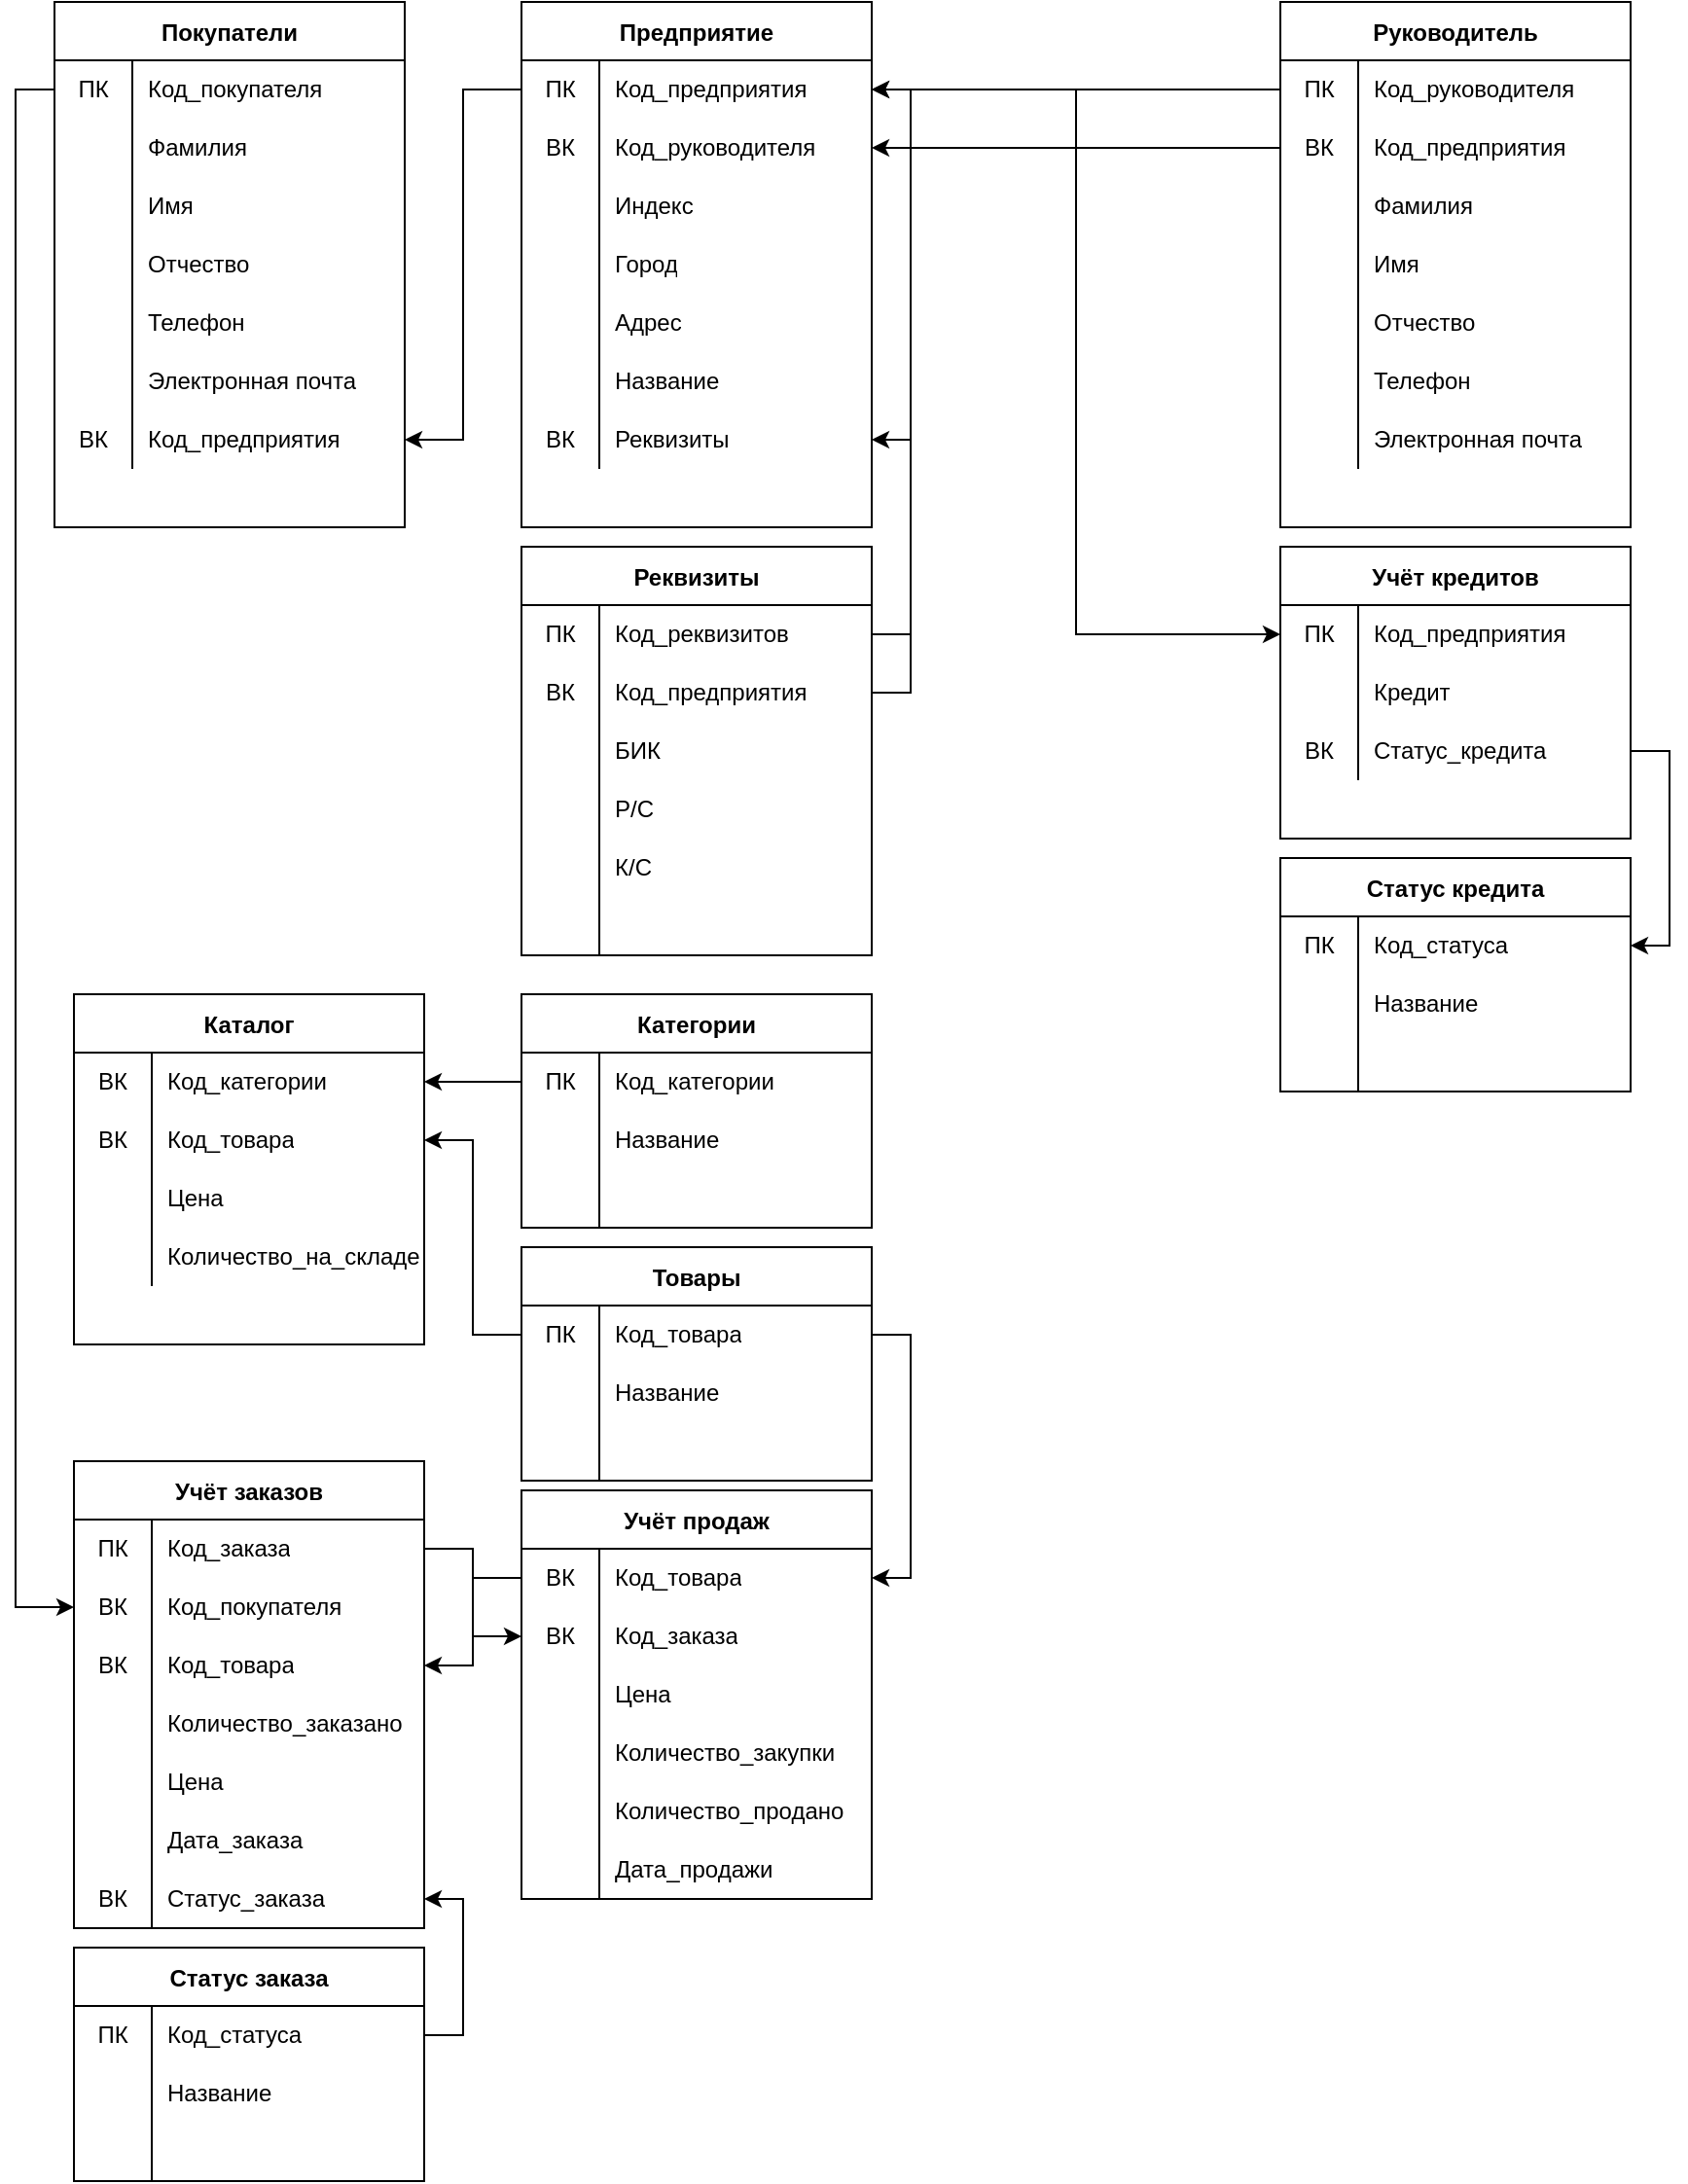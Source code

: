 <mxfile version="20.7.4" type="google"><diagram id="5HB8p1a90AGBrxGu5Rzt" name="Page-1"><mxGraphModel grid="1" page="1" gridSize="10" guides="1" tooltips="1" connect="1" arrows="1" fold="1" pageScale="1" pageWidth="1169" pageHeight="1654" math="0" shadow="0"><root><mxCell id="0"/><mxCell id="1" parent="0"/><mxCell id="kvQv124dqVYS0tsMpSje-1" value="Покупатели" style="shape=table;startSize=30;container=1;collapsible=0;childLayout=tableLayout;fixedRows=1;rowLines=0;fontStyle=1;" vertex="1" parent="1"><mxGeometry x="80" y="40" width="180" height="270" as="geometry"/></mxCell><mxCell id="kvQv124dqVYS0tsMpSje-2" value="" style="shape=tableRow;horizontal=0;startSize=0;swimlaneHead=0;swimlaneBody=0;top=0;left=0;bottom=0;right=0;collapsible=0;dropTarget=0;fillColor=none;points=[[0,0.5],[1,0.5]];portConstraint=eastwest;" vertex="1" parent="kvQv124dqVYS0tsMpSje-1"><mxGeometry y="30" width="180" height="30" as="geometry"/></mxCell><mxCell id="kvQv124dqVYS0tsMpSje-3" value="ПК" style="shape=partialRectangle;html=1;whiteSpace=wrap;connectable=0;fillColor=none;top=0;left=0;bottom=0;right=0;overflow=hidden;pointerEvents=1;" vertex="1" parent="kvQv124dqVYS0tsMpSje-2"><mxGeometry width="40" height="30" as="geometry"><mxRectangle width="40" height="30" as="alternateBounds"/></mxGeometry></mxCell><mxCell id="kvQv124dqVYS0tsMpSje-4" value="Код_покупателя" style="shape=partialRectangle;html=1;whiteSpace=wrap;connectable=0;fillColor=none;top=0;left=0;bottom=0;right=0;align=left;spacingLeft=6;overflow=hidden;" vertex="1" parent="kvQv124dqVYS0tsMpSje-2"><mxGeometry x="40" width="140" height="30" as="geometry"><mxRectangle width="140" height="30" as="alternateBounds"/></mxGeometry></mxCell><mxCell id="kvQv124dqVYS0tsMpSje-5" value="" style="shape=tableRow;horizontal=0;startSize=0;swimlaneHead=0;swimlaneBody=0;top=0;left=0;bottom=0;right=0;collapsible=0;dropTarget=0;fillColor=none;points=[[0,0.5],[1,0.5]];portConstraint=eastwest;" vertex="1" parent="kvQv124dqVYS0tsMpSje-1"><mxGeometry y="60" width="180" height="30" as="geometry"/></mxCell><mxCell id="kvQv124dqVYS0tsMpSje-6" value="" style="shape=partialRectangle;html=1;whiteSpace=wrap;connectable=0;fillColor=none;top=0;left=0;bottom=0;right=0;overflow=hidden;" vertex="1" parent="kvQv124dqVYS0tsMpSje-5"><mxGeometry width="40" height="30" as="geometry"><mxRectangle width="40" height="30" as="alternateBounds"/></mxGeometry></mxCell><mxCell id="kvQv124dqVYS0tsMpSje-7" value="Фамилия" style="shape=partialRectangle;html=1;whiteSpace=wrap;connectable=0;fillColor=none;top=0;left=0;bottom=0;right=0;align=left;spacingLeft=6;overflow=hidden;" vertex="1" parent="kvQv124dqVYS0tsMpSje-5"><mxGeometry x="40" width="140" height="30" as="geometry"><mxRectangle width="140" height="30" as="alternateBounds"/></mxGeometry></mxCell><mxCell id="kvQv124dqVYS0tsMpSje-8" value="" style="shape=tableRow;horizontal=0;startSize=0;swimlaneHead=0;swimlaneBody=0;top=0;left=0;bottom=0;right=0;collapsible=0;dropTarget=0;fillColor=none;points=[[0,0.5],[1,0.5]];portConstraint=eastwest;" vertex="1" parent="kvQv124dqVYS0tsMpSje-1"><mxGeometry y="90" width="180" height="30" as="geometry"/></mxCell><mxCell id="kvQv124dqVYS0tsMpSje-9" value="" style="shape=partialRectangle;html=1;whiteSpace=wrap;connectable=0;fillColor=none;top=0;left=0;bottom=0;right=0;overflow=hidden;" vertex="1" parent="kvQv124dqVYS0tsMpSje-8"><mxGeometry width="40" height="30" as="geometry"><mxRectangle width="40" height="30" as="alternateBounds"/></mxGeometry></mxCell><mxCell id="kvQv124dqVYS0tsMpSje-10" value="Имя" style="shape=partialRectangle;html=1;whiteSpace=wrap;connectable=0;fillColor=none;top=0;left=0;bottom=0;right=0;align=left;spacingLeft=6;overflow=hidden;" vertex="1" parent="kvQv124dqVYS0tsMpSje-8"><mxGeometry x="40" width="140" height="30" as="geometry"><mxRectangle width="140" height="30" as="alternateBounds"/></mxGeometry></mxCell><mxCell id="kvQv124dqVYS0tsMpSje-11" value="" style="shape=tableRow;horizontal=0;startSize=0;swimlaneHead=0;swimlaneBody=0;top=0;left=0;bottom=0;right=0;collapsible=0;dropTarget=0;fillColor=none;points=[[0,0.5],[1,0.5]];portConstraint=eastwest;" vertex="1" parent="kvQv124dqVYS0tsMpSje-1"><mxGeometry y="120" width="180" height="30" as="geometry"/></mxCell><mxCell id="kvQv124dqVYS0tsMpSje-12" value="" style="shape=partialRectangle;html=1;whiteSpace=wrap;connectable=0;fillColor=none;top=0;left=0;bottom=0;right=0;overflow=hidden;" vertex="1" parent="kvQv124dqVYS0tsMpSje-11"><mxGeometry width="40" height="30" as="geometry"><mxRectangle width="40" height="30" as="alternateBounds"/></mxGeometry></mxCell><mxCell id="kvQv124dqVYS0tsMpSje-13" value="Отчество" style="shape=partialRectangle;html=1;whiteSpace=wrap;connectable=0;fillColor=none;top=0;left=0;bottom=0;right=0;align=left;spacingLeft=6;overflow=hidden;" vertex="1" parent="kvQv124dqVYS0tsMpSje-11"><mxGeometry x="40" width="140" height="30" as="geometry"><mxRectangle width="140" height="30" as="alternateBounds"/></mxGeometry></mxCell><mxCell id="kvQv124dqVYS0tsMpSje-14" value="" style="shape=tableRow;horizontal=0;startSize=0;swimlaneHead=0;swimlaneBody=0;top=0;left=0;bottom=0;right=0;collapsible=0;dropTarget=0;fillColor=none;points=[[0,0.5],[1,0.5]];portConstraint=eastwest;" vertex="1" parent="kvQv124dqVYS0tsMpSje-1"><mxGeometry y="150" width="180" height="30" as="geometry"/></mxCell><mxCell id="kvQv124dqVYS0tsMpSje-15" value="" style="shape=partialRectangle;html=1;whiteSpace=wrap;connectable=0;fillColor=none;top=0;left=0;bottom=0;right=0;overflow=hidden;" vertex="1" parent="kvQv124dqVYS0tsMpSje-14"><mxGeometry width="40" height="30" as="geometry"><mxRectangle width="40" height="30" as="alternateBounds"/></mxGeometry></mxCell><mxCell id="kvQv124dqVYS0tsMpSje-16" value="Телефон" style="shape=partialRectangle;html=1;whiteSpace=wrap;connectable=0;fillColor=none;top=0;left=0;bottom=0;right=0;align=left;spacingLeft=6;overflow=hidden;" vertex="1" parent="kvQv124dqVYS0tsMpSje-14"><mxGeometry x="40" width="140" height="30" as="geometry"><mxRectangle width="140" height="30" as="alternateBounds"/></mxGeometry></mxCell><mxCell id="kvQv124dqVYS0tsMpSje-20" value="" style="shape=tableRow;horizontal=0;startSize=0;swimlaneHead=0;swimlaneBody=0;top=0;left=0;bottom=0;right=0;collapsible=0;dropTarget=0;fillColor=none;points=[[0,0.5],[1,0.5]];portConstraint=eastwest;" vertex="1" parent="kvQv124dqVYS0tsMpSje-1"><mxGeometry y="180" width="180" height="30" as="geometry"/></mxCell><mxCell id="kvQv124dqVYS0tsMpSje-21" value="" style="shape=partialRectangle;html=1;whiteSpace=wrap;connectable=0;fillColor=none;top=0;left=0;bottom=0;right=0;overflow=hidden;" vertex="1" parent="kvQv124dqVYS0tsMpSje-20"><mxGeometry width="40" height="30" as="geometry"><mxRectangle width="40" height="30" as="alternateBounds"/></mxGeometry></mxCell><mxCell id="kvQv124dqVYS0tsMpSje-22" value="Электронная почта" style="shape=partialRectangle;html=1;whiteSpace=wrap;connectable=0;fillColor=none;top=0;left=0;bottom=0;right=0;align=left;spacingLeft=6;overflow=hidden;" vertex="1" parent="kvQv124dqVYS0tsMpSje-20"><mxGeometry x="40" width="140" height="30" as="geometry"><mxRectangle width="140" height="30" as="alternateBounds"/></mxGeometry></mxCell><mxCell id="kvQv124dqVYS0tsMpSje-17" value="" style="shape=tableRow;horizontal=0;startSize=0;swimlaneHead=0;swimlaneBody=0;top=0;left=0;bottom=0;right=0;collapsible=0;dropTarget=0;fillColor=none;points=[[0,0.5],[1,0.5]];portConstraint=eastwest;" vertex="1" parent="kvQv124dqVYS0tsMpSje-1"><mxGeometry y="210" width="180" height="30" as="geometry"/></mxCell><mxCell id="kvQv124dqVYS0tsMpSje-18" value="ВК" style="shape=partialRectangle;html=1;whiteSpace=wrap;connectable=0;fillColor=none;top=0;left=0;bottom=0;right=0;overflow=hidden;" vertex="1" parent="kvQv124dqVYS0tsMpSje-17"><mxGeometry width="40" height="30" as="geometry"><mxRectangle width="40" height="30" as="alternateBounds"/></mxGeometry></mxCell><mxCell id="kvQv124dqVYS0tsMpSje-19" value="Код_предприятия" style="shape=partialRectangle;html=1;whiteSpace=wrap;connectable=0;fillColor=none;top=0;left=0;bottom=0;right=0;align=left;spacingLeft=6;overflow=hidden;" vertex="1" parent="kvQv124dqVYS0tsMpSje-17"><mxGeometry x="40" width="140" height="30" as="geometry"><mxRectangle width="140" height="30" as="alternateBounds"/></mxGeometry></mxCell><mxCell id="kvQv124dqVYS0tsMpSje-23" value="Предприятие" style="shape=table;startSize=30;container=1;collapsible=0;childLayout=tableLayout;fixedRows=1;rowLines=0;fontStyle=1;" vertex="1" parent="1"><mxGeometry x="320" y="40" width="180" height="270" as="geometry"/></mxCell><mxCell id="kvQv124dqVYS0tsMpSje-24" value="" style="shape=tableRow;horizontal=0;startSize=0;swimlaneHead=0;swimlaneBody=0;top=0;left=0;bottom=0;right=0;collapsible=0;dropTarget=0;fillColor=none;points=[[0,0.5],[1,0.5]];portConstraint=eastwest;" vertex="1" parent="kvQv124dqVYS0tsMpSje-23"><mxGeometry y="30" width="180" height="30" as="geometry"/></mxCell><mxCell id="kvQv124dqVYS0tsMpSje-25" value="ПК" style="shape=partialRectangle;html=1;whiteSpace=wrap;connectable=0;fillColor=none;top=0;left=0;bottom=0;right=0;overflow=hidden;pointerEvents=1;" vertex="1" parent="kvQv124dqVYS0tsMpSje-24"><mxGeometry width="40" height="30" as="geometry"><mxRectangle width="40" height="30" as="alternateBounds"/></mxGeometry></mxCell><mxCell id="kvQv124dqVYS0tsMpSje-26" value="Код_предприятия" style="shape=partialRectangle;html=1;whiteSpace=wrap;connectable=0;fillColor=none;top=0;left=0;bottom=0;right=0;align=left;spacingLeft=6;overflow=hidden;" vertex="1" parent="kvQv124dqVYS0tsMpSje-24"><mxGeometry x="40" width="140" height="30" as="geometry"><mxRectangle width="140" height="30" as="alternateBounds"/></mxGeometry></mxCell><mxCell id="kvQv124dqVYS0tsMpSje-39" value="" style="shape=tableRow;horizontal=0;startSize=0;swimlaneHead=0;swimlaneBody=0;top=0;left=0;bottom=0;right=0;collapsible=0;dropTarget=0;fillColor=none;points=[[0,0.5],[1,0.5]];portConstraint=eastwest;" vertex="1" parent="kvQv124dqVYS0tsMpSje-23"><mxGeometry y="60" width="180" height="30" as="geometry"/></mxCell><mxCell id="kvQv124dqVYS0tsMpSje-40" value="ВК" style="shape=partialRectangle;html=1;whiteSpace=wrap;connectable=0;fillColor=none;top=0;left=0;bottom=0;right=0;overflow=hidden;" vertex="1" parent="kvQv124dqVYS0tsMpSje-39"><mxGeometry width="40" height="30" as="geometry"><mxRectangle width="40" height="30" as="alternateBounds"/></mxGeometry></mxCell><mxCell id="kvQv124dqVYS0tsMpSje-41" value="Код_руководителя" style="shape=partialRectangle;html=1;whiteSpace=wrap;connectable=0;fillColor=none;top=0;left=0;bottom=0;right=0;align=left;spacingLeft=6;overflow=hidden;" vertex="1" parent="kvQv124dqVYS0tsMpSje-39"><mxGeometry x="40" width="140" height="30" as="geometry"><mxRectangle width="140" height="30" as="alternateBounds"/></mxGeometry></mxCell><mxCell id="kvQv124dqVYS0tsMpSje-27" value="" style="shape=tableRow;horizontal=0;startSize=0;swimlaneHead=0;swimlaneBody=0;top=0;left=0;bottom=0;right=0;collapsible=0;dropTarget=0;fillColor=none;points=[[0,0.5],[1,0.5]];portConstraint=eastwest;" vertex="1" parent="kvQv124dqVYS0tsMpSje-23"><mxGeometry y="90" width="180" height="30" as="geometry"/></mxCell><mxCell id="kvQv124dqVYS0tsMpSje-28" value="" style="shape=partialRectangle;html=1;whiteSpace=wrap;connectable=0;fillColor=none;top=0;left=0;bottom=0;right=0;overflow=hidden;" vertex="1" parent="kvQv124dqVYS0tsMpSje-27"><mxGeometry width="40" height="30" as="geometry"><mxRectangle width="40" height="30" as="alternateBounds"/></mxGeometry></mxCell><mxCell id="kvQv124dqVYS0tsMpSje-29" value="Индекс" style="shape=partialRectangle;html=1;whiteSpace=wrap;connectable=0;fillColor=none;top=0;left=0;bottom=0;right=0;align=left;spacingLeft=6;overflow=hidden;" vertex="1" parent="kvQv124dqVYS0tsMpSje-27"><mxGeometry x="40" width="140" height="30" as="geometry"><mxRectangle width="140" height="30" as="alternateBounds"/></mxGeometry></mxCell><mxCell id="kvQv124dqVYS0tsMpSje-30" value="" style="shape=tableRow;horizontal=0;startSize=0;swimlaneHead=0;swimlaneBody=0;top=0;left=0;bottom=0;right=0;collapsible=0;dropTarget=0;fillColor=none;points=[[0,0.5],[1,0.5]];portConstraint=eastwest;" vertex="1" parent="kvQv124dqVYS0tsMpSje-23"><mxGeometry y="120" width="180" height="30" as="geometry"/></mxCell><mxCell id="kvQv124dqVYS0tsMpSje-31" value="" style="shape=partialRectangle;html=1;whiteSpace=wrap;connectable=0;fillColor=none;top=0;left=0;bottom=0;right=0;overflow=hidden;" vertex="1" parent="kvQv124dqVYS0tsMpSje-30"><mxGeometry width="40" height="30" as="geometry"><mxRectangle width="40" height="30" as="alternateBounds"/></mxGeometry></mxCell><mxCell id="kvQv124dqVYS0tsMpSje-32" value="Город" style="shape=partialRectangle;html=1;whiteSpace=wrap;connectable=0;fillColor=none;top=0;left=0;bottom=0;right=0;align=left;spacingLeft=6;overflow=hidden;" vertex="1" parent="kvQv124dqVYS0tsMpSje-30"><mxGeometry x="40" width="140" height="30" as="geometry"><mxRectangle width="140" height="30" as="alternateBounds"/></mxGeometry></mxCell><mxCell id="kvQv124dqVYS0tsMpSje-33" value="" style="shape=tableRow;horizontal=0;startSize=0;swimlaneHead=0;swimlaneBody=0;top=0;left=0;bottom=0;right=0;collapsible=0;dropTarget=0;fillColor=none;points=[[0,0.5],[1,0.5]];portConstraint=eastwest;" vertex="1" parent="kvQv124dqVYS0tsMpSje-23"><mxGeometry y="150" width="180" height="30" as="geometry"/></mxCell><mxCell id="kvQv124dqVYS0tsMpSje-34" value="" style="shape=partialRectangle;html=1;whiteSpace=wrap;connectable=0;fillColor=none;top=0;left=0;bottom=0;right=0;overflow=hidden;" vertex="1" parent="kvQv124dqVYS0tsMpSje-33"><mxGeometry width="40" height="30" as="geometry"><mxRectangle width="40" height="30" as="alternateBounds"/></mxGeometry></mxCell><mxCell id="kvQv124dqVYS0tsMpSje-35" value="Адрес" style="shape=partialRectangle;html=1;whiteSpace=wrap;connectable=0;fillColor=none;top=0;left=0;bottom=0;right=0;align=left;spacingLeft=6;overflow=hidden;" vertex="1" parent="kvQv124dqVYS0tsMpSje-33"><mxGeometry x="40" width="140" height="30" as="geometry"><mxRectangle width="140" height="30" as="alternateBounds"/></mxGeometry></mxCell><mxCell id="kvQv124dqVYS0tsMpSje-36" value="" style="shape=tableRow;horizontal=0;startSize=0;swimlaneHead=0;swimlaneBody=0;top=0;left=0;bottom=0;right=0;collapsible=0;dropTarget=0;fillColor=none;points=[[0,0.5],[1,0.5]];portConstraint=eastwest;" vertex="1" parent="kvQv124dqVYS0tsMpSje-23"><mxGeometry y="180" width="180" height="30" as="geometry"/></mxCell><mxCell id="kvQv124dqVYS0tsMpSje-37" value="" style="shape=partialRectangle;html=1;whiteSpace=wrap;connectable=0;fillColor=none;top=0;left=0;bottom=0;right=0;overflow=hidden;" vertex="1" parent="kvQv124dqVYS0tsMpSje-36"><mxGeometry width="40" height="30" as="geometry"><mxRectangle width="40" height="30" as="alternateBounds"/></mxGeometry></mxCell><mxCell id="kvQv124dqVYS0tsMpSje-38" value="Название" style="shape=partialRectangle;html=1;whiteSpace=wrap;connectable=0;fillColor=none;top=0;left=0;bottom=0;right=0;align=left;spacingLeft=6;overflow=hidden;" vertex="1" parent="kvQv124dqVYS0tsMpSje-36"><mxGeometry x="40" width="140" height="30" as="geometry"><mxRectangle width="140" height="30" as="alternateBounds"/></mxGeometry></mxCell><mxCell id="kvQv124dqVYS0tsMpSje-42" value="" style="shape=tableRow;horizontal=0;startSize=0;swimlaneHead=0;swimlaneBody=0;top=0;left=0;bottom=0;right=0;collapsible=0;dropTarget=0;fillColor=none;points=[[0,0.5],[1,0.5]];portConstraint=eastwest;" vertex="1" parent="kvQv124dqVYS0tsMpSje-23"><mxGeometry y="210" width="180" height="30" as="geometry"/></mxCell><mxCell id="kvQv124dqVYS0tsMpSje-43" value="ВК" style="shape=partialRectangle;html=1;whiteSpace=wrap;connectable=0;fillColor=none;top=0;left=0;bottom=0;right=0;overflow=hidden;" vertex="1" parent="kvQv124dqVYS0tsMpSje-42"><mxGeometry width="40" height="30" as="geometry"><mxRectangle width="40" height="30" as="alternateBounds"/></mxGeometry></mxCell><mxCell id="kvQv124dqVYS0tsMpSje-44" value="Реквизиты" style="shape=partialRectangle;html=1;whiteSpace=wrap;connectable=0;fillColor=none;top=0;left=0;bottom=0;right=0;align=left;spacingLeft=6;overflow=hidden;" vertex="1" parent="kvQv124dqVYS0tsMpSje-42"><mxGeometry x="40" width="140" height="30" as="geometry"><mxRectangle width="140" height="30" as="alternateBounds"/></mxGeometry></mxCell><mxCell id="kvQv124dqVYS0tsMpSje-45" value="Реквизиты" style="shape=table;startSize=30;container=1;collapsible=0;childLayout=tableLayout;fixedRows=1;rowLines=0;fontStyle=1;" vertex="1" parent="1"><mxGeometry x="320" y="320" width="180" height="210" as="geometry"/></mxCell><mxCell id="kvQv124dqVYS0tsMpSje-46" value="" style="shape=tableRow;horizontal=0;startSize=0;swimlaneHead=0;swimlaneBody=0;top=0;left=0;bottom=0;right=0;collapsible=0;dropTarget=0;fillColor=none;points=[[0,0.5],[1,0.5]];portConstraint=eastwest;" vertex="1" parent="kvQv124dqVYS0tsMpSje-45"><mxGeometry y="30" width="180" height="30" as="geometry"/></mxCell><mxCell id="kvQv124dqVYS0tsMpSje-47" value="ПК" style="shape=partialRectangle;html=1;whiteSpace=wrap;connectable=0;fillColor=none;top=0;left=0;bottom=0;right=0;overflow=hidden;pointerEvents=1;" vertex="1" parent="kvQv124dqVYS0tsMpSje-46"><mxGeometry width="40" height="30" as="geometry"><mxRectangle width="40" height="30" as="alternateBounds"/></mxGeometry></mxCell><mxCell id="kvQv124dqVYS0tsMpSje-48" value="Код_реквизитов" style="shape=partialRectangle;html=1;whiteSpace=wrap;connectable=0;fillColor=none;top=0;left=0;bottom=0;right=0;align=left;spacingLeft=6;overflow=hidden;" vertex="1" parent="kvQv124dqVYS0tsMpSje-46"><mxGeometry x="40" width="140" height="30" as="geometry"><mxRectangle width="140" height="30" as="alternateBounds"/></mxGeometry></mxCell><mxCell id="kvQv124dqVYS0tsMpSje-49" value="" style="shape=tableRow;horizontal=0;startSize=0;swimlaneHead=0;swimlaneBody=0;top=0;left=0;bottom=0;right=0;collapsible=0;dropTarget=0;fillColor=none;points=[[0,0.5],[1,0.5]];portConstraint=eastwest;" vertex="1" parent="kvQv124dqVYS0tsMpSje-45"><mxGeometry y="60" width="180" height="30" as="geometry"/></mxCell><mxCell id="kvQv124dqVYS0tsMpSje-50" value="ВК" style="shape=partialRectangle;html=1;whiteSpace=wrap;connectable=0;fillColor=none;top=0;left=0;bottom=0;right=0;overflow=hidden;" vertex="1" parent="kvQv124dqVYS0tsMpSje-49"><mxGeometry width="40" height="30" as="geometry"><mxRectangle width="40" height="30" as="alternateBounds"/></mxGeometry></mxCell><mxCell id="kvQv124dqVYS0tsMpSje-51" value="Код_предприятия" style="shape=partialRectangle;html=1;whiteSpace=wrap;connectable=0;fillColor=none;top=0;left=0;bottom=0;right=0;align=left;spacingLeft=6;overflow=hidden;" vertex="1" parent="kvQv124dqVYS0tsMpSje-49"><mxGeometry x="40" width="140" height="30" as="geometry"><mxRectangle width="140" height="30" as="alternateBounds"/></mxGeometry></mxCell><mxCell id="kvQv124dqVYS0tsMpSje-52" value="" style="shape=tableRow;horizontal=0;startSize=0;swimlaneHead=0;swimlaneBody=0;top=0;left=0;bottom=0;right=0;collapsible=0;dropTarget=0;fillColor=none;points=[[0,0.5],[1,0.5]];portConstraint=eastwest;" vertex="1" parent="kvQv124dqVYS0tsMpSje-45"><mxGeometry y="90" width="180" height="30" as="geometry"/></mxCell><mxCell id="kvQv124dqVYS0tsMpSje-53" value="" style="shape=partialRectangle;html=1;whiteSpace=wrap;connectable=0;fillColor=none;top=0;left=0;bottom=0;right=0;overflow=hidden;" vertex="1" parent="kvQv124dqVYS0tsMpSje-52"><mxGeometry width="40" height="30" as="geometry"><mxRectangle width="40" height="30" as="alternateBounds"/></mxGeometry></mxCell><mxCell id="kvQv124dqVYS0tsMpSje-54" value="БИК" style="shape=partialRectangle;html=1;whiteSpace=wrap;connectable=0;fillColor=none;top=0;left=0;bottom=0;right=0;align=left;spacingLeft=6;overflow=hidden;" vertex="1" parent="kvQv124dqVYS0tsMpSje-52"><mxGeometry x="40" width="140" height="30" as="geometry"><mxRectangle width="140" height="30" as="alternateBounds"/></mxGeometry></mxCell><mxCell id="kvQv124dqVYS0tsMpSje-55" value="" style="shape=tableRow;horizontal=0;startSize=0;swimlaneHead=0;swimlaneBody=0;top=0;left=0;bottom=0;right=0;collapsible=0;dropTarget=0;fillColor=none;points=[[0,0.5],[1,0.5]];portConstraint=eastwest;" vertex="1" parent="kvQv124dqVYS0tsMpSje-45"><mxGeometry y="120" width="180" height="30" as="geometry"/></mxCell><mxCell id="kvQv124dqVYS0tsMpSje-56" value="" style="shape=partialRectangle;html=1;whiteSpace=wrap;connectable=0;fillColor=none;top=0;left=0;bottom=0;right=0;overflow=hidden;" vertex="1" parent="kvQv124dqVYS0tsMpSje-55"><mxGeometry width="40" height="30" as="geometry"><mxRectangle width="40" height="30" as="alternateBounds"/></mxGeometry></mxCell><mxCell id="kvQv124dqVYS0tsMpSje-57" value="Р/С" style="shape=partialRectangle;html=1;whiteSpace=wrap;connectable=0;fillColor=none;top=0;left=0;bottom=0;right=0;align=left;spacingLeft=6;overflow=hidden;" vertex="1" parent="kvQv124dqVYS0tsMpSje-55"><mxGeometry x="40" width="140" height="30" as="geometry"><mxRectangle width="140" height="30" as="alternateBounds"/></mxGeometry></mxCell><mxCell id="kvQv124dqVYS0tsMpSje-58" value="" style="shape=tableRow;horizontal=0;startSize=0;swimlaneHead=0;swimlaneBody=0;top=0;left=0;bottom=0;right=0;collapsible=0;dropTarget=0;fillColor=none;points=[[0,0.5],[1,0.5]];portConstraint=eastwest;" vertex="1" parent="kvQv124dqVYS0tsMpSje-45"><mxGeometry y="150" width="180" height="30" as="geometry"/></mxCell><mxCell id="kvQv124dqVYS0tsMpSje-59" value="" style="shape=partialRectangle;html=1;whiteSpace=wrap;connectable=0;fillColor=none;top=0;left=0;bottom=0;right=0;overflow=hidden;" vertex="1" parent="kvQv124dqVYS0tsMpSje-58"><mxGeometry width="40" height="30" as="geometry"><mxRectangle width="40" height="30" as="alternateBounds"/></mxGeometry></mxCell><mxCell id="kvQv124dqVYS0tsMpSje-60" value="К/С" style="shape=partialRectangle;html=1;whiteSpace=wrap;connectable=0;fillColor=none;top=0;left=0;bottom=0;right=0;align=left;spacingLeft=6;overflow=hidden;" vertex="1" parent="kvQv124dqVYS0tsMpSje-58"><mxGeometry x="40" width="140" height="30" as="geometry"><mxRectangle width="140" height="30" as="alternateBounds"/></mxGeometry></mxCell><mxCell id="kvQv124dqVYS0tsMpSje-61" value="" style="shape=tableRow;horizontal=0;startSize=0;swimlaneHead=0;swimlaneBody=0;top=0;left=0;bottom=0;right=0;collapsible=0;dropTarget=0;fillColor=none;points=[[0,0.5],[1,0.5]];portConstraint=eastwest;" vertex="1" parent="kvQv124dqVYS0tsMpSje-45"><mxGeometry y="180" width="180" height="30" as="geometry"/></mxCell><mxCell id="kvQv124dqVYS0tsMpSje-62" value="" style="shape=partialRectangle;html=1;whiteSpace=wrap;connectable=0;fillColor=none;top=0;left=0;bottom=0;right=0;overflow=hidden;" vertex="1" parent="kvQv124dqVYS0tsMpSje-61"><mxGeometry width="40" height="30" as="geometry"><mxRectangle width="40" height="30" as="alternateBounds"/></mxGeometry></mxCell><mxCell id="kvQv124dqVYS0tsMpSje-63" value="" style="shape=partialRectangle;html=1;whiteSpace=wrap;connectable=0;fillColor=none;top=0;left=0;bottom=0;right=0;align=left;spacingLeft=6;overflow=hidden;" vertex="1" parent="kvQv124dqVYS0tsMpSje-61"><mxGeometry x="40" width="140" height="30" as="geometry"><mxRectangle width="140" height="30" as="alternateBounds"/></mxGeometry></mxCell><mxCell id="kvQv124dqVYS0tsMpSje-64" value="Руководитель" style="shape=table;startSize=30;container=1;collapsible=0;childLayout=tableLayout;fixedRows=1;rowLines=0;fontStyle=1;" vertex="1" parent="1"><mxGeometry x="710" y="40" width="180" height="270" as="geometry"/></mxCell><mxCell id="kvQv124dqVYS0tsMpSje-65" value="" style="shape=tableRow;horizontal=0;startSize=0;swimlaneHead=0;swimlaneBody=0;top=0;left=0;bottom=0;right=0;collapsible=0;dropTarget=0;fillColor=none;points=[[0,0.5],[1,0.5]];portConstraint=eastwest;" vertex="1" parent="kvQv124dqVYS0tsMpSje-64"><mxGeometry y="30" width="180" height="30" as="geometry"/></mxCell><mxCell id="kvQv124dqVYS0tsMpSje-66" value="ПК" style="shape=partialRectangle;html=1;whiteSpace=wrap;connectable=0;fillColor=none;top=0;left=0;bottom=0;right=0;overflow=hidden;pointerEvents=1;" vertex="1" parent="kvQv124dqVYS0tsMpSje-65"><mxGeometry width="40" height="30" as="geometry"><mxRectangle width="40" height="30" as="alternateBounds"/></mxGeometry></mxCell><mxCell id="kvQv124dqVYS0tsMpSje-67" value="Код_руководителя" style="shape=partialRectangle;html=1;whiteSpace=wrap;connectable=0;fillColor=none;top=0;left=0;bottom=0;right=0;align=left;spacingLeft=6;overflow=hidden;" vertex="1" parent="kvQv124dqVYS0tsMpSje-65"><mxGeometry x="40" width="140" height="30" as="geometry"><mxRectangle width="140" height="30" as="alternateBounds"/></mxGeometry></mxCell><mxCell id="kvQv124dqVYS0tsMpSje-83" value="" style="shape=tableRow;horizontal=0;startSize=0;swimlaneHead=0;swimlaneBody=0;top=0;left=0;bottom=0;right=0;collapsible=0;dropTarget=0;fillColor=none;points=[[0,0.5],[1,0.5]];portConstraint=eastwest;" vertex="1" parent="kvQv124dqVYS0tsMpSje-64"><mxGeometry y="60" width="180" height="30" as="geometry"/></mxCell><mxCell id="kvQv124dqVYS0tsMpSje-84" value="ВК" style="shape=partialRectangle;html=1;whiteSpace=wrap;connectable=0;fillColor=none;top=0;left=0;bottom=0;right=0;overflow=hidden;" vertex="1" parent="kvQv124dqVYS0tsMpSje-83"><mxGeometry width="40" height="30" as="geometry"><mxRectangle width="40" height="30" as="alternateBounds"/></mxGeometry></mxCell><mxCell id="kvQv124dqVYS0tsMpSje-85" value="Код_предприятия" style="shape=partialRectangle;html=1;whiteSpace=wrap;connectable=0;fillColor=none;top=0;left=0;bottom=0;right=0;align=left;spacingLeft=6;overflow=hidden;" vertex="1" parent="kvQv124dqVYS0tsMpSje-83"><mxGeometry x="40" width="140" height="30" as="geometry"><mxRectangle width="140" height="30" as="alternateBounds"/></mxGeometry></mxCell><mxCell id="kvQv124dqVYS0tsMpSje-68" value="" style="shape=tableRow;horizontal=0;startSize=0;swimlaneHead=0;swimlaneBody=0;top=0;left=0;bottom=0;right=0;collapsible=0;dropTarget=0;fillColor=none;points=[[0,0.5],[1,0.5]];portConstraint=eastwest;" vertex="1" parent="kvQv124dqVYS0tsMpSje-64"><mxGeometry y="90" width="180" height="30" as="geometry"/></mxCell><mxCell id="kvQv124dqVYS0tsMpSje-69" value="" style="shape=partialRectangle;html=1;whiteSpace=wrap;connectable=0;fillColor=none;top=0;left=0;bottom=0;right=0;overflow=hidden;" vertex="1" parent="kvQv124dqVYS0tsMpSje-68"><mxGeometry width="40" height="30" as="geometry"><mxRectangle width="40" height="30" as="alternateBounds"/></mxGeometry></mxCell><mxCell id="kvQv124dqVYS0tsMpSje-70" value="Фамилия" style="shape=partialRectangle;html=1;whiteSpace=wrap;connectable=0;fillColor=none;top=0;left=0;bottom=0;right=0;align=left;spacingLeft=6;overflow=hidden;" vertex="1" parent="kvQv124dqVYS0tsMpSje-68"><mxGeometry x="40" width="140" height="30" as="geometry"><mxRectangle width="140" height="30" as="alternateBounds"/></mxGeometry></mxCell><mxCell id="kvQv124dqVYS0tsMpSje-71" value="" style="shape=tableRow;horizontal=0;startSize=0;swimlaneHead=0;swimlaneBody=0;top=0;left=0;bottom=0;right=0;collapsible=0;dropTarget=0;fillColor=none;points=[[0,0.5],[1,0.5]];portConstraint=eastwest;" vertex="1" parent="kvQv124dqVYS0tsMpSje-64"><mxGeometry y="120" width="180" height="30" as="geometry"/></mxCell><mxCell id="kvQv124dqVYS0tsMpSje-72" value="" style="shape=partialRectangle;html=1;whiteSpace=wrap;connectable=0;fillColor=none;top=0;left=0;bottom=0;right=0;overflow=hidden;" vertex="1" parent="kvQv124dqVYS0tsMpSje-71"><mxGeometry width="40" height="30" as="geometry"><mxRectangle width="40" height="30" as="alternateBounds"/></mxGeometry></mxCell><mxCell id="kvQv124dqVYS0tsMpSje-73" value="Имя" style="shape=partialRectangle;html=1;whiteSpace=wrap;connectable=0;fillColor=none;top=0;left=0;bottom=0;right=0;align=left;spacingLeft=6;overflow=hidden;" vertex="1" parent="kvQv124dqVYS0tsMpSje-71"><mxGeometry x="40" width="140" height="30" as="geometry"><mxRectangle width="140" height="30" as="alternateBounds"/></mxGeometry></mxCell><mxCell id="kvQv124dqVYS0tsMpSje-74" value="" style="shape=tableRow;horizontal=0;startSize=0;swimlaneHead=0;swimlaneBody=0;top=0;left=0;bottom=0;right=0;collapsible=0;dropTarget=0;fillColor=none;points=[[0,0.5],[1,0.5]];portConstraint=eastwest;" vertex="1" parent="kvQv124dqVYS0tsMpSje-64"><mxGeometry y="150" width="180" height="30" as="geometry"/></mxCell><mxCell id="kvQv124dqVYS0tsMpSje-75" value="" style="shape=partialRectangle;html=1;whiteSpace=wrap;connectable=0;fillColor=none;top=0;left=0;bottom=0;right=0;overflow=hidden;" vertex="1" parent="kvQv124dqVYS0tsMpSje-74"><mxGeometry width="40" height="30" as="geometry"><mxRectangle width="40" height="30" as="alternateBounds"/></mxGeometry></mxCell><mxCell id="kvQv124dqVYS0tsMpSje-76" value="Отчество" style="shape=partialRectangle;html=1;whiteSpace=wrap;connectable=0;fillColor=none;top=0;left=0;bottom=0;right=0;align=left;spacingLeft=6;overflow=hidden;" vertex="1" parent="kvQv124dqVYS0tsMpSje-74"><mxGeometry x="40" width="140" height="30" as="geometry"><mxRectangle width="140" height="30" as="alternateBounds"/></mxGeometry></mxCell><mxCell id="kvQv124dqVYS0tsMpSje-77" value="" style="shape=tableRow;horizontal=0;startSize=0;swimlaneHead=0;swimlaneBody=0;top=0;left=0;bottom=0;right=0;collapsible=0;dropTarget=0;fillColor=none;points=[[0,0.5],[1,0.5]];portConstraint=eastwest;" vertex="1" parent="kvQv124dqVYS0tsMpSje-64"><mxGeometry y="180" width="180" height="30" as="geometry"/></mxCell><mxCell id="kvQv124dqVYS0tsMpSje-78" value="" style="shape=partialRectangle;html=1;whiteSpace=wrap;connectable=0;fillColor=none;top=0;left=0;bottom=0;right=0;overflow=hidden;" vertex="1" parent="kvQv124dqVYS0tsMpSje-77"><mxGeometry width="40" height="30" as="geometry"><mxRectangle width="40" height="30" as="alternateBounds"/></mxGeometry></mxCell><mxCell id="kvQv124dqVYS0tsMpSje-79" value="Телефон" style="shape=partialRectangle;html=1;whiteSpace=wrap;connectable=0;fillColor=none;top=0;left=0;bottom=0;right=0;align=left;spacingLeft=6;overflow=hidden;" vertex="1" parent="kvQv124dqVYS0tsMpSje-77"><mxGeometry x="40" width="140" height="30" as="geometry"><mxRectangle width="140" height="30" as="alternateBounds"/></mxGeometry></mxCell><mxCell id="kvQv124dqVYS0tsMpSje-80" value="" style="shape=tableRow;horizontal=0;startSize=0;swimlaneHead=0;swimlaneBody=0;top=0;left=0;bottom=0;right=0;collapsible=0;dropTarget=0;fillColor=none;points=[[0,0.5],[1,0.5]];portConstraint=eastwest;" vertex="1" parent="kvQv124dqVYS0tsMpSje-64"><mxGeometry y="210" width="180" height="30" as="geometry"/></mxCell><mxCell id="kvQv124dqVYS0tsMpSje-81" value="" style="shape=partialRectangle;html=1;whiteSpace=wrap;connectable=0;fillColor=none;top=0;left=0;bottom=0;right=0;overflow=hidden;" vertex="1" parent="kvQv124dqVYS0tsMpSje-80"><mxGeometry width="40" height="30" as="geometry"><mxRectangle width="40" height="30" as="alternateBounds"/></mxGeometry></mxCell><mxCell id="kvQv124dqVYS0tsMpSje-82" value="Электронная почта" style="shape=partialRectangle;html=1;whiteSpace=wrap;connectable=0;fillColor=none;top=0;left=0;bottom=0;right=0;align=left;spacingLeft=6;overflow=hidden;" vertex="1" parent="kvQv124dqVYS0tsMpSje-80"><mxGeometry x="40" width="140" height="30" as="geometry"><mxRectangle width="140" height="30" as="alternateBounds"/></mxGeometry></mxCell><mxCell id="kvQv124dqVYS0tsMpSje-86" value="Учёт кредитов" style="shape=table;startSize=30;container=1;collapsible=0;childLayout=tableLayout;fixedRows=1;rowLines=0;fontStyle=1;" vertex="1" parent="1"><mxGeometry x="710" y="320" width="180" height="150" as="geometry"/></mxCell><mxCell id="kvQv124dqVYS0tsMpSje-87" value="" style="shape=tableRow;horizontal=0;startSize=0;swimlaneHead=0;swimlaneBody=0;top=0;left=0;bottom=0;right=0;collapsible=0;dropTarget=0;fillColor=none;points=[[0,0.5],[1,0.5]];portConstraint=eastwest;" vertex="1" parent="kvQv124dqVYS0tsMpSje-86"><mxGeometry y="30" width="180" height="30" as="geometry"/></mxCell><mxCell id="kvQv124dqVYS0tsMpSje-88" value="ПК" style="shape=partialRectangle;html=1;whiteSpace=wrap;connectable=0;fillColor=none;top=0;left=0;bottom=0;right=0;overflow=hidden;pointerEvents=1;" vertex="1" parent="kvQv124dqVYS0tsMpSje-87"><mxGeometry width="40" height="30" as="geometry"><mxRectangle width="40" height="30" as="alternateBounds"/></mxGeometry></mxCell><mxCell id="kvQv124dqVYS0tsMpSje-89" value="Код_предприятия" style="shape=partialRectangle;html=1;whiteSpace=wrap;connectable=0;fillColor=none;top=0;left=0;bottom=0;right=0;align=left;spacingLeft=6;overflow=hidden;" vertex="1" parent="kvQv124dqVYS0tsMpSje-87"><mxGeometry x="40" width="140" height="30" as="geometry"><mxRectangle width="140" height="30" as="alternateBounds"/></mxGeometry></mxCell><mxCell id="kvQv124dqVYS0tsMpSje-90" value="" style="shape=tableRow;horizontal=0;startSize=0;swimlaneHead=0;swimlaneBody=0;top=0;left=0;bottom=0;right=0;collapsible=0;dropTarget=0;fillColor=none;points=[[0,0.5],[1,0.5]];portConstraint=eastwest;" vertex="1" parent="kvQv124dqVYS0tsMpSje-86"><mxGeometry y="60" width="180" height="30" as="geometry"/></mxCell><mxCell id="kvQv124dqVYS0tsMpSje-91" value="" style="shape=partialRectangle;html=1;whiteSpace=wrap;connectable=0;fillColor=none;top=0;left=0;bottom=0;right=0;overflow=hidden;" vertex="1" parent="kvQv124dqVYS0tsMpSje-90"><mxGeometry width="40" height="30" as="geometry"><mxRectangle width="40" height="30" as="alternateBounds"/></mxGeometry></mxCell><mxCell id="kvQv124dqVYS0tsMpSje-92" value="Кредит" style="shape=partialRectangle;html=1;whiteSpace=wrap;connectable=0;fillColor=none;top=0;left=0;bottom=0;right=0;align=left;spacingLeft=6;overflow=hidden;" vertex="1" parent="kvQv124dqVYS0tsMpSje-90"><mxGeometry x="40" width="140" height="30" as="geometry"><mxRectangle width="140" height="30" as="alternateBounds"/></mxGeometry></mxCell><mxCell id="kvQv124dqVYS0tsMpSje-93" value="" style="shape=tableRow;horizontal=0;startSize=0;swimlaneHead=0;swimlaneBody=0;top=0;left=0;bottom=0;right=0;collapsible=0;dropTarget=0;fillColor=none;points=[[0,0.5],[1,0.5]];portConstraint=eastwest;" vertex="1" parent="kvQv124dqVYS0tsMpSje-86"><mxGeometry y="90" width="180" height="30" as="geometry"/></mxCell><mxCell id="kvQv124dqVYS0tsMpSje-94" value="ВК" style="shape=partialRectangle;html=1;whiteSpace=wrap;connectable=0;fillColor=none;top=0;left=0;bottom=0;right=0;overflow=hidden;" vertex="1" parent="kvQv124dqVYS0tsMpSje-93"><mxGeometry width="40" height="30" as="geometry"><mxRectangle width="40" height="30" as="alternateBounds"/></mxGeometry></mxCell><mxCell id="kvQv124dqVYS0tsMpSje-95" value="Статус_кредита" style="shape=partialRectangle;html=1;whiteSpace=wrap;connectable=0;fillColor=none;top=0;left=0;bottom=0;right=0;align=left;spacingLeft=6;overflow=hidden;" vertex="1" parent="kvQv124dqVYS0tsMpSje-93"><mxGeometry x="40" width="140" height="30" as="geometry"><mxRectangle width="140" height="30" as="alternateBounds"/></mxGeometry></mxCell><mxCell id="kvQv124dqVYS0tsMpSje-96" value="Статус кредита" style="shape=table;startSize=30;container=1;collapsible=0;childLayout=tableLayout;fixedRows=1;rowLines=0;fontStyle=1;" vertex="1" parent="1"><mxGeometry x="710" y="480" width="180" height="120" as="geometry"/></mxCell><mxCell id="kvQv124dqVYS0tsMpSje-97" value="" style="shape=tableRow;horizontal=0;startSize=0;swimlaneHead=0;swimlaneBody=0;top=0;left=0;bottom=0;right=0;collapsible=0;dropTarget=0;fillColor=none;points=[[0,0.5],[1,0.5]];portConstraint=eastwest;" vertex="1" parent="kvQv124dqVYS0tsMpSje-96"><mxGeometry y="30" width="180" height="30" as="geometry"/></mxCell><mxCell id="kvQv124dqVYS0tsMpSje-98" value="ПК" style="shape=partialRectangle;html=1;whiteSpace=wrap;connectable=0;fillColor=none;top=0;left=0;bottom=0;right=0;overflow=hidden;pointerEvents=1;" vertex="1" parent="kvQv124dqVYS0tsMpSje-97"><mxGeometry width="40" height="30" as="geometry"><mxRectangle width="40" height="30" as="alternateBounds"/></mxGeometry></mxCell><mxCell id="kvQv124dqVYS0tsMpSje-99" value="Код_статуса" style="shape=partialRectangle;html=1;whiteSpace=wrap;connectable=0;fillColor=none;top=0;left=0;bottom=0;right=0;align=left;spacingLeft=6;overflow=hidden;" vertex="1" parent="kvQv124dqVYS0tsMpSje-97"><mxGeometry x="40" width="140" height="30" as="geometry"><mxRectangle width="140" height="30" as="alternateBounds"/></mxGeometry></mxCell><mxCell id="kvQv124dqVYS0tsMpSje-100" value="" style="shape=tableRow;horizontal=0;startSize=0;swimlaneHead=0;swimlaneBody=0;top=0;left=0;bottom=0;right=0;collapsible=0;dropTarget=0;fillColor=none;points=[[0,0.5],[1,0.5]];portConstraint=eastwest;" vertex="1" parent="kvQv124dqVYS0tsMpSje-96"><mxGeometry y="60" width="180" height="30" as="geometry"/></mxCell><mxCell id="kvQv124dqVYS0tsMpSje-101" value="" style="shape=partialRectangle;html=1;whiteSpace=wrap;connectable=0;fillColor=none;top=0;left=0;bottom=0;right=0;overflow=hidden;" vertex="1" parent="kvQv124dqVYS0tsMpSje-100"><mxGeometry width="40" height="30" as="geometry"><mxRectangle width="40" height="30" as="alternateBounds"/></mxGeometry></mxCell><mxCell id="kvQv124dqVYS0tsMpSje-102" value="Название&amp;nbsp;" style="shape=partialRectangle;html=1;whiteSpace=wrap;connectable=0;fillColor=none;top=0;left=0;bottom=0;right=0;align=left;spacingLeft=6;overflow=hidden;" vertex="1" parent="kvQv124dqVYS0tsMpSje-100"><mxGeometry x="40" width="140" height="30" as="geometry"><mxRectangle width="140" height="30" as="alternateBounds"/></mxGeometry></mxCell><mxCell id="kvQv124dqVYS0tsMpSje-103" value="" style="shape=tableRow;horizontal=0;startSize=0;swimlaneHead=0;swimlaneBody=0;top=0;left=0;bottom=0;right=0;collapsible=0;dropTarget=0;fillColor=none;points=[[0,0.5],[1,0.5]];portConstraint=eastwest;" vertex="1" parent="kvQv124dqVYS0tsMpSje-96"><mxGeometry y="90" width="180" height="30" as="geometry"/></mxCell><mxCell id="kvQv124dqVYS0tsMpSje-104" value="" style="shape=partialRectangle;html=1;whiteSpace=wrap;connectable=0;fillColor=none;top=0;left=0;bottom=0;right=0;overflow=hidden;" vertex="1" parent="kvQv124dqVYS0tsMpSje-103"><mxGeometry width="40" height="30" as="geometry"><mxRectangle width="40" height="30" as="alternateBounds"/></mxGeometry></mxCell><mxCell id="kvQv124dqVYS0tsMpSje-105" value="" style="shape=partialRectangle;html=1;whiteSpace=wrap;connectable=0;fillColor=none;top=0;left=0;bottom=0;right=0;align=left;spacingLeft=6;overflow=hidden;" vertex="1" parent="kvQv124dqVYS0tsMpSje-103"><mxGeometry x="40" width="140" height="30" as="geometry"><mxRectangle width="140" height="30" as="alternateBounds"/></mxGeometry></mxCell><mxCell id="kvQv124dqVYS0tsMpSje-106" value="Каталог" style="shape=table;startSize=30;container=1;collapsible=0;childLayout=tableLayout;fixedRows=1;rowLines=0;fontStyle=1;" vertex="1" parent="1"><mxGeometry x="90" y="550" width="180" height="180" as="geometry"/></mxCell><mxCell id="kvQv124dqVYS0tsMpSje-107" value="" style="shape=tableRow;horizontal=0;startSize=0;swimlaneHead=0;swimlaneBody=0;top=0;left=0;bottom=0;right=0;collapsible=0;dropTarget=0;fillColor=none;points=[[0,0.5],[1,0.5]];portConstraint=eastwest;" vertex="1" parent="kvQv124dqVYS0tsMpSje-106"><mxGeometry y="30" width="180" height="30" as="geometry"/></mxCell><mxCell id="kvQv124dqVYS0tsMpSje-108" value="ВК" style="shape=partialRectangle;html=1;whiteSpace=wrap;connectable=0;fillColor=none;top=0;left=0;bottom=0;right=0;overflow=hidden;pointerEvents=1;" vertex="1" parent="kvQv124dqVYS0tsMpSje-107"><mxGeometry width="40" height="30" as="geometry"><mxRectangle width="40" height="30" as="alternateBounds"/></mxGeometry></mxCell><mxCell id="kvQv124dqVYS0tsMpSje-109" value="Код_категории" style="shape=partialRectangle;html=1;whiteSpace=wrap;connectable=0;fillColor=none;top=0;left=0;bottom=0;right=0;align=left;spacingLeft=6;overflow=hidden;" vertex="1" parent="kvQv124dqVYS0tsMpSje-107"><mxGeometry x="40" width="140" height="30" as="geometry"><mxRectangle width="140" height="30" as="alternateBounds"/></mxGeometry></mxCell><mxCell id="kvQv124dqVYS0tsMpSje-110" value="" style="shape=tableRow;horizontal=0;startSize=0;swimlaneHead=0;swimlaneBody=0;top=0;left=0;bottom=0;right=0;collapsible=0;dropTarget=0;fillColor=none;points=[[0,0.5],[1,0.5]];portConstraint=eastwest;" vertex="1" parent="kvQv124dqVYS0tsMpSje-106"><mxGeometry y="60" width="180" height="30" as="geometry"/></mxCell><mxCell id="kvQv124dqVYS0tsMpSje-111" value="ВК" style="shape=partialRectangle;html=1;whiteSpace=wrap;connectable=0;fillColor=none;top=0;left=0;bottom=0;right=0;overflow=hidden;" vertex="1" parent="kvQv124dqVYS0tsMpSje-110"><mxGeometry width="40" height="30" as="geometry"><mxRectangle width="40" height="30" as="alternateBounds"/></mxGeometry></mxCell><mxCell id="kvQv124dqVYS0tsMpSje-112" value="Код_товара" style="shape=partialRectangle;html=1;whiteSpace=wrap;connectable=0;fillColor=none;top=0;left=0;bottom=0;right=0;align=left;spacingLeft=6;overflow=hidden;" vertex="1" parent="kvQv124dqVYS0tsMpSje-110"><mxGeometry x="40" width="140" height="30" as="geometry"><mxRectangle width="140" height="30" as="alternateBounds"/></mxGeometry></mxCell><mxCell id="kvQv124dqVYS0tsMpSje-113" value="" style="shape=tableRow;horizontal=0;startSize=0;swimlaneHead=0;swimlaneBody=0;top=0;left=0;bottom=0;right=0;collapsible=0;dropTarget=0;fillColor=none;points=[[0,0.5],[1,0.5]];portConstraint=eastwest;" vertex="1" parent="kvQv124dqVYS0tsMpSje-106"><mxGeometry y="90" width="180" height="30" as="geometry"/></mxCell><mxCell id="kvQv124dqVYS0tsMpSje-114" value="" style="shape=partialRectangle;html=1;whiteSpace=wrap;connectable=0;fillColor=none;top=0;left=0;bottom=0;right=0;overflow=hidden;" vertex="1" parent="kvQv124dqVYS0tsMpSje-113"><mxGeometry width="40" height="30" as="geometry"><mxRectangle width="40" height="30" as="alternateBounds"/></mxGeometry></mxCell><mxCell id="kvQv124dqVYS0tsMpSje-115" value="Цена" style="shape=partialRectangle;html=1;whiteSpace=wrap;connectable=0;fillColor=none;top=0;left=0;bottom=0;right=0;align=left;spacingLeft=6;overflow=hidden;" vertex="1" parent="kvQv124dqVYS0tsMpSje-113"><mxGeometry x="40" width="140" height="30" as="geometry"><mxRectangle width="140" height="30" as="alternateBounds"/></mxGeometry></mxCell><mxCell id="kvQv124dqVYS0tsMpSje-116" value="" style="shape=tableRow;horizontal=0;startSize=0;swimlaneHead=0;swimlaneBody=0;top=0;left=0;bottom=0;right=0;collapsible=0;dropTarget=0;fillColor=none;points=[[0,0.5],[1,0.5]];portConstraint=eastwest;" vertex="1" parent="kvQv124dqVYS0tsMpSje-106"><mxGeometry y="120" width="180" height="30" as="geometry"/></mxCell><mxCell id="kvQv124dqVYS0tsMpSje-117" value="" style="shape=partialRectangle;html=1;whiteSpace=wrap;connectable=0;fillColor=none;top=0;left=0;bottom=0;right=0;overflow=hidden;" vertex="1" parent="kvQv124dqVYS0tsMpSje-116"><mxGeometry width="40" height="30" as="geometry"><mxRectangle width="40" height="30" as="alternateBounds"/></mxGeometry></mxCell><mxCell id="kvQv124dqVYS0tsMpSje-118" value="Количество_на_складе" style="shape=partialRectangle;html=1;whiteSpace=wrap;connectable=0;fillColor=none;top=0;left=0;bottom=0;right=0;align=left;spacingLeft=6;overflow=hidden;" vertex="1" parent="kvQv124dqVYS0tsMpSje-116"><mxGeometry x="40" width="140" height="30" as="geometry"><mxRectangle width="140" height="30" as="alternateBounds"/></mxGeometry></mxCell><mxCell id="kvQv124dqVYS0tsMpSje-119" value="Категории" style="shape=table;startSize=30;container=1;collapsible=0;childLayout=tableLayout;fixedRows=1;rowLines=0;fontStyle=1;" vertex="1" parent="1"><mxGeometry x="320" y="550" width="180" height="120" as="geometry"/></mxCell><mxCell id="kvQv124dqVYS0tsMpSje-120" value="" style="shape=tableRow;horizontal=0;startSize=0;swimlaneHead=0;swimlaneBody=0;top=0;left=0;bottom=0;right=0;collapsible=0;dropTarget=0;fillColor=none;points=[[0,0.5],[1,0.5]];portConstraint=eastwest;" vertex="1" parent="kvQv124dqVYS0tsMpSje-119"><mxGeometry y="30" width="180" height="30" as="geometry"/></mxCell><mxCell id="kvQv124dqVYS0tsMpSje-121" value="ПК" style="shape=partialRectangle;html=1;whiteSpace=wrap;connectable=0;fillColor=none;top=0;left=0;bottom=0;right=0;overflow=hidden;pointerEvents=1;" vertex="1" parent="kvQv124dqVYS0tsMpSje-120"><mxGeometry width="40" height="30" as="geometry"><mxRectangle width="40" height="30" as="alternateBounds"/></mxGeometry></mxCell><mxCell id="kvQv124dqVYS0tsMpSje-122" value="Код_категории" style="shape=partialRectangle;html=1;whiteSpace=wrap;connectable=0;fillColor=none;top=0;left=0;bottom=0;right=0;align=left;spacingLeft=6;overflow=hidden;" vertex="1" parent="kvQv124dqVYS0tsMpSje-120"><mxGeometry x="40" width="140" height="30" as="geometry"><mxRectangle width="140" height="30" as="alternateBounds"/></mxGeometry></mxCell><mxCell id="kvQv124dqVYS0tsMpSje-123" value="" style="shape=tableRow;horizontal=0;startSize=0;swimlaneHead=0;swimlaneBody=0;top=0;left=0;bottom=0;right=0;collapsible=0;dropTarget=0;fillColor=none;points=[[0,0.5],[1,0.5]];portConstraint=eastwest;" vertex="1" parent="kvQv124dqVYS0tsMpSje-119"><mxGeometry y="60" width="180" height="30" as="geometry"/></mxCell><mxCell id="kvQv124dqVYS0tsMpSje-124" value="" style="shape=partialRectangle;html=1;whiteSpace=wrap;connectable=0;fillColor=none;top=0;left=0;bottom=0;right=0;overflow=hidden;" vertex="1" parent="kvQv124dqVYS0tsMpSje-123"><mxGeometry width="40" height="30" as="geometry"><mxRectangle width="40" height="30" as="alternateBounds"/></mxGeometry></mxCell><mxCell id="kvQv124dqVYS0tsMpSje-125" value="Название" style="shape=partialRectangle;html=1;whiteSpace=wrap;connectable=0;fillColor=none;top=0;left=0;bottom=0;right=0;align=left;spacingLeft=6;overflow=hidden;" vertex="1" parent="kvQv124dqVYS0tsMpSje-123"><mxGeometry x="40" width="140" height="30" as="geometry"><mxRectangle width="140" height="30" as="alternateBounds"/></mxGeometry></mxCell><mxCell id="kvQv124dqVYS0tsMpSje-126" value="" style="shape=tableRow;horizontal=0;startSize=0;swimlaneHead=0;swimlaneBody=0;top=0;left=0;bottom=0;right=0;collapsible=0;dropTarget=0;fillColor=none;points=[[0,0.5],[1,0.5]];portConstraint=eastwest;" vertex="1" parent="kvQv124dqVYS0tsMpSje-119"><mxGeometry y="90" width="180" height="30" as="geometry"/></mxCell><mxCell id="kvQv124dqVYS0tsMpSje-127" value="" style="shape=partialRectangle;html=1;whiteSpace=wrap;connectable=0;fillColor=none;top=0;left=0;bottom=0;right=0;overflow=hidden;" vertex="1" parent="kvQv124dqVYS0tsMpSje-126"><mxGeometry width="40" height="30" as="geometry"><mxRectangle width="40" height="30" as="alternateBounds"/></mxGeometry></mxCell><mxCell id="kvQv124dqVYS0tsMpSje-128" value="" style="shape=partialRectangle;html=1;whiteSpace=wrap;connectable=0;fillColor=none;top=0;left=0;bottom=0;right=0;align=left;spacingLeft=6;overflow=hidden;" vertex="1" parent="kvQv124dqVYS0tsMpSje-126"><mxGeometry x="40" width="140" height="30" as="geometry"><mxRectangle width="140" height="30" as="alternateBounds"/></mxGeometry></mxCell><mxCell id="kvQv124dqVYS0tsMpSje-129" value="Товары" style="shape=table;startSize=30;container=1;collapsible=0;childLayout=tableLayout;fixedRows=1;rowLines=0;fontStyle=1;" vertex="1" parent="1"><mxGeometry x="320" y="680" width="180" height="120" as="geometry"/></mxCell><mxCell id="kvQv124dqVYS0tsMpSje-130" value="" style="shape=tableRow;horizontal=0;startSize=0;swimlaneHead=0;swimlaneBody=0;top=0;left=0;bottom=0;right=0;collapsible=0;dropTarget=0;fillColor=none;points=[[0,0.5],[1,0.5]];portConstraint=eastwest;" vertex="1" parent="kvQv124dqVYS0tsMpSje-129"><mxGeometry y="30" width="180" height="30" as="geometry"/></mxCell><mxCell id="kvQv124dqVYS0tsMpSje-131" value="ПК" style="shape=partialRectangle;html=1;whiteSpace=wrap;connectable=0;fillColor=none;top=0;left=0;bottom=0;right=0;overflow=hidden;pointerEvents=1;" vertex="1" parent="kvQv124dqVYS0tsMpSje-130"><mxGeometry width="40" height="30" as="geometry"><mxRectangle width="40" height="30" as="alternateBounds"/></mxGeometry></mxCell><mxCell id="kvQv124dqVYS0tsMpSje-132" value="Код_товара" style="shape=partialRectangle;html=1;whiteSpace=wrap;connectable=0;fillColor=none;top=0;left=0;bottom=0;right=0;align=left;spacingLeft=6;overflow=hidden;" vertex="1" parent="kvQv124dqVYS0tsMpSje-130"><mxGeometry x="40" width="140" height="30" as="geometry"><mxRectangle width="140" height="30" as="alternateBounds"/></mxGeometry></mxCell><mxCell id="kvQv124dqVYS0tsMpSje-133" value="" style="shape=tableRow;horizontal=0;startSize=0;swimlaneHead=0;swimlaneBody=0;top=0;left=0;bottom=0;right=0;collapsible=0;dropTarget=0;fillColor=none;points=[[0,0.5],[1,0.5]];portConstraint=eastwest;" vertex="1" parent="kvQv124dqVYS0tsMpSje-129"><mxGeometry y="60" width="180" height="30" as="geometry"/></mxCell><mxCell id="kvQv124dqVYS0tsMpSje-134" value="" style="shape=partialRectangle;html=1;whiteSpace=wrap;connectable=0;fillColor=none;top=0;left=0;bottom=0;right=0;overflow=hidden;" vertex="1" parent="kvQv124dqVYS0tsMpSje-133"><mxGeometry width="40" height="30" as="geometry"><mxRectangle width="40" height="30" as="alternateBounds"/></mxGeometry></mxCell><mxCell id="kvQv124dqVYS0tsMpSje-135" value="Название" style="shape=partialRectangle;html=1;whiteSpace=wrap;connectable=0;fillColor=none;top=0;left=0;bottom=0;right=0;align=left;spacingLeft=6;overflow=hidden;" vertex="1" parent="kvQv124dqVYS0tsMpSje-133"><mxGeometry x="40" width="140" height="30" as="geometry"><mxRectangle width="140" height="30" as="alternateBounds"/></mxGeometry></mxCell><mxCell id="kvQv124dqVYS0tsMpSje-136" value="" style="shape=tableRow;horizontal=0;startSize=0;swimlaneHead=0;swimlaneBody=0;top=0;left=0;bottom=0;right=0;collapsible=0;dropTarget=0;fillColor=none;points=[[0,0.5],[1,0.5]];portConstraint=eastwest;" vertex="1" parent="kvQv124dqVYS0tsMpSje-129"><mxGeometry y="90" width="180" height="30" as="geometry"/></mxCell><mxCell id="kvQv124dqVYS0tsMpSje-137" value="" style="shape=partialRectangle;html=1;whiteSpace=wrap;connectable=0;fillColor=none;top=0;left=0;bottom=0;right=0;overflow=hidden;" vertex="1" parent="kvQv124dqVYS0tsMpSje-136"><mxGeometry width="40" height="30" as="geometry"><mxRectangle width="40" height="30" as="alternateBounds"/></mxGeometry></mxCell><mxCell id="kvQv124dqVYS0tsMpSje-138" value="" style="shape=partialRectangle;html=1;whiteSpace=wrap;connectable=0;fillColor=none;top=0;left=0;bottom=0;right=0;align=left;spacingLeft=6;overflow=hidden;" vertex="1" parent="kvQv124dqVYS0tsMpSje-136"><mxGeometry x="40" width="140" height="30" as="geometry"><mxRectangle width="140" height="30" as="alternateBounds"/></mxGeometry></mxCell><mxCell id="kvQv124dqVYS0tsMpSje-139" value="Учёт заказов" style="shape=table;startSize=30;container=1;collapsible=0;childLayout=tableLayout;fixedRows=1;rowLines=0;fontStyle=1;" vertex="1" parent="1"><mxGeometry x="90" y="790" width="180" height="240" as="geometry"/></mxCell><mxCell id="kvQv124dqVYS0tsMpSje-140" value="" style="shape=tableRow;horizontal=0;startSize=0;swimlaneHead=0;swimlaneBody=0;top=0;left=0;bottom=0;right=0;collapsible=0;dropTarget=0;fillColor=none;points=[[0,0.5],[1,0.5]];portConstraint=eastwest;" vertex="1" parent="kvQv124dqVYS0tsMpSje-139"><mxGeometry y="30" width="180" height="30" as="geometry"/></mxCell><mxCell id="kvQv124dqVYS0tsMpSje-141" value="ПК" style="shape=partialRectangle;html=1;whiteSpace=wrap;connectable=0;fillColor=none;top=0;left=0;bottom=0;right=0;overflow=hidden;pointerEvents=1;" vertex="1" parent="kvQv124dqVYS0tsMpSje-140"><mxGeometry width="40" height="30" as="geometry"><mxRectangle width="40" height="30" as="alternateBounds"/></mxGeometry></mxCell><mxCell id="kvQv124dqVYS0tsMpSje-142" value="Код_заказа" style="shape=partialRectangle;html=1;whiteSpace=wrap;connectable=0;fillColor=none;top=0;left=0;bottom=0;right=0;align=left;spacingLeft=6;overflow=hidden;" vertex="1" parent="kvQv124dqVYS0tsMpSje-140"><mxGeometry x="40" width="140" height="30" as="geometry"><mxRectangle width="140" height="30" as="alternateBounds"/></mxGeometry></mxCell><mxCell id="kvQv124dqVYS0tsMpSje-143" value="" style="shape=tableRow;horizontal=0;startSize=0;swimlaneHead=0;swimlaneBody=0;top=0;left=0;bottom=0;right=0;collapsible=0;dropTarget=0;fillColor=none;points=[[0,0.5],[1,0.5]];portConstraint=eastwest;" vertex="1" parent="kvQv124dqVYS0tsMpSje-139"><mxGeometry y="60" width="180" height="30" as="geometry"/></mxCell><mxCell id="kvQv124dqVYS0tsMpSje-144" value="ВК" style="shape=partialRectangle;html=1;whiteSpace=wrap;connectable=0;fillColor=none;top=0;left=0;bottom=0;right=0;overflow=hidden;" vertex="1" parent="kvQv124dqVYS0tsMpSje-143"><mxGeometry width="40" height="30" as="geometry"><mxRectangle width="40" height="30" as="alternateBounds"/></mxGeometry></mxCell><mxCell id="kvQv124dqVYS0tsMpSje-145" value="Код_покупателя" style="shape=partialRectangle;html=1;whiteSpace=wrap;connectable=0;fillColor=none;top=0;left=0;bottom=0;right=0;align=left;spacingLeft=6;overflow=hidden;" vertex="1" parent="kvQv124dqVYS0tsMpSje-143"><mxGeometry x="40" width="140" height="30" as="geometry"><mxRectangle width="140" height="30" as="alternateBounds"/></mxGeometry></mxCell><mxCell id="kvQv124dqVYS0tsMpSje-146" value="" style="shape=tableRow;horizontal=0;startSize=0;swimlaneHead=0;swimlaneBody=0;top=0;left=0;bottom=0;right=0;collapsible=0;dropTarget=0;fillColor=none;points=[[0,0.5],[1,0.5]];portConstraint=eastwest;" vertex="1" parent="kvQv124dqVYS0tsMpSje-139"><mxGeometry y="90" width="180" height="30" as="geometry"/></mxCell><mxCell id="kvQv124dqVYS0tsMpSje-147" value="ВК" style="shape=partialRectangle;html=1;whiteSpace=wrap;connectable=0;fillColor=none;top=0;left=0;bottom=0;right=0;overflow=hidden;" vertex="1" parent="kvQv124dqVYS0tsMpSje-146"><mxGeometry width="40" height="30" as="geometry"><mxRectangle width="40" height="30" as="alternateBounds"/></mxGeometry></mxCell><mxCell id="kvQv124dqVYS0tsMpSje-148" value="Код_товара" style="shape=partialRectangle;html=1;whiteSpace=wrap;connectable=0;fillColor=none;top=0;left=0;bottom=0;right=0;align=left;spacingLeft=6;overflow=hidden;" vertex="1" parent="kvQv124dqVYS0tsMpSje-146"><mxGeometry x="40" width="140" height="30" as="geometry"><mxRectangle width="140" height="30" as="alternateBounds"/></mxGeometry></mxCell><mxCell id="kvQv124dqVYS0tsMpSje-149" value="" style="shape=tableRow;horizontal=0;startSize=0;swimlaneHead=0;swimlaneBody=0;top=0;left=0;bottom=0;right=0;collapsible=0;dropTarget=0;fillColor=none;points=[[0,0.5],[1,0.5]];portConstraint=eastwest;" vertex="1" parent="kvQv124dqVYS0tsMpSje-139"><mxGeometry y="120" width="180" height="30" as="geometry"/></mxCell><mxCell id="kvQv124dqVYS0tsMpSje-150" value="" style="shape=partialRectangle;html=1;whiteSpace=wrap;connectable=0;fillColor=none;top=0;left=0;bottom=0;right=0;overflow=hidden;" vertex="1" parent="kvQv124dqVYS0tsMpSje-149"><mxGeometry width="40" height="30" as="geometry"><mxRectangle width="40" height="30" as="alternateBounds"/></mxGeometry></mxCell><mxCell id="kvQv124dqVYS0tsMpSje-151" value="Количество_заказано" style="shape=partialRectangle;html=1;whiteSpace=wrap;connectable=0;fillColor=none;top=0;left=0;bottom=0;right=0;align=left;spacingLeft=6;overflow=hidden;" vertex="1" parent="kvQv124dqVYS0tsMpSje-149"><mxGeometry x="40" width="140" height="30" as="geometry"><mxRectangle width="140" height="30" as="alternateBounds"/></mxGeometry></mxCell><mxCell id="kvQv124dqVYS0tsMpSje-152" value="" style="shape=tableRow;horizontal=0;startSize=0;swimlaneHead=0;swimlaneBody=0;top=0;left=0;bottom=0;right=0;collapsible=0;dropTarget=0;fillColor=none;points=[[0,0.5],[1,0.5]];portConstraint=eastwest;" vertex="1" parent="kvQv124dqVYS0tsMpSje-139"><mxGeometry y="150" width="180" height="30" as="geometry"/></mxCell><mxCell id="kvQv124dqVYS0tsMpSje-153" value="" style="shape=partialRectangle;html=1;whiteSpace=wrap;connectable=0;fillColor=none;top=0;left=0;bottom=0;right=0;overflow=hidden;" vertex="1" parent="kvQv124dqVYS0tsMpSje-152"><mxGeometry width="40" height="30" as="geometry"><mxRectangle width="40" height="30" as="alternateBounds"/></mxGeometry></mxCell><mxCell id="kvQv124dqVYS0tsMpSje-154" value="Цена" style="shape=partialRectangle;html=1;whiteSpace=wrap;connectable=0;fillColor=none;top=0;left=0;bottom=0;right=0;align=left;spacingLeft=6;overflow=hidden;" vertex="1" parent="kvQv124dqVYS0tsMpSje-152"><mxGeometry x="40" width="140" height="30" as="geometry"><mxRectangle width="140" height="30" as="alternateBounds"/></mxGeometry></mxCell><mxCell id="kvQv124dqVYS0tsMpSje-155" value="" style="shape=tableRow;horizontal=0;startSize=0;swimlaneHead=0;swimlaneBody=0;top=0;left=0;bottom=0;right=0;collapsible=0;dropTarget=0;fillColor=none;points=[[0,0.5],[1,0.5]];portConstraint=eastwest;" vertex="1" parent="kvQv124dqVYS0tsMpSje-139"><mxGeometry y="180" width="180" height="30" as="geometry"/></mxCell><mxCell id="kvQv124dqVYS0tsMpSje-156" value="" style="shape=partialRectangle;html=1;whiteSpace=wrap;connectable=0;fillColor=none;top=0;left=0;bottom=0;right=0;overflow=hidden;" vertex="1" parent="kvQv124dqVYS0tsMpSje-155"><mxGeometry width="40" height="30" as="geometry"><mxRectangle width="40" height="30" as="alternateBounds"/></mxGeometry></mxCell><mxCell id="kvQv124dqVYS0tsMpSje-157" value="Дата_заказа" style="shape=partialRectangle;html=1;whiteSpace=wrap;connectable=0;fillColor=none;top=0;left=0;bottom=0;right=0;align=left;spacingLeft=6;overflow=hidden;" vertex="1" parent="kvQv124dqVYS0tsMpSje-155"><mxGeometry x="40" width="140" height="30" as="geometry"><mxRectangle width="140" height="30" as="alternateBounds"/></mxGeometry></mxCell><mxCell id="kvQv124dqVYS0tsMpSje-158" value="" style="shape=tableRow;horizontal=0;startSize=0;swimlaneHead=0;swimlaneBody=0;top=0;left=0;bottom=0;right=0;collapsible=0;dropTarget=0;fillColor=none;points=[[0,0.5],[1,0.5]];portConstraint=eastwest;" vertex="1" parent="kvQv124dqVYS0tsMpSje-139"><mxGeometry y="210" width="180" height="30" as="geometry"/></mxCell><mxCell id="kvQv124dqVYS0tsMpSje-159" value="ВК" style="shape=partialRectangle;html=1;whiteSpace=wrap;connectable=0;fillColor=none;top=0;left=0;bottom=0;right=0;overflow=hidden;" vertex="1" parent="kvQv124dqVYS0tsMpSje-158"><mxGeometry width="40" height="30" as="geometry"><mxRectangle width="40" height="30" as="alternateBounds"/></mxGeometry></mxCell><mxCell id="kvQv124dqVYS0tsMpSje-160" value="Статус_заказа" style="shape=partialRectangle;html=1;whiteSpace=wrap;connectable=0;fillColor=none;top=0;left=0;bottom=0;right=0;align=left;spacingLeft=6;overflow=hidden;" vertex="1" parent="kvQv124dqVYS0tsMpSje-158"><mxGeometry x="40" width="140" height="30" as="geometry"><mxRectangle width="140" height="30" as="alternateBounds"/></mxGeometry></mxCell><mxCell id="kvQv124dqVYS0tsMpSje-161" value="Учёт продаж" style="shape=table;startSize=30;container=1;collapsible=0;childLayout=tableLayout;fixedRows=1;rowLines=0;fontStyle=1;" vertex="1" parent="1"><mxGeometry x="320" y="805" width="180" height="210" as="geometry"/></mxCell><mxCell id="kvQv124dqVYS0tsMpSje-162" value="" style="shape=tableRow;horizontal=0;startSize=0;swimlaneHead=0;swimlaneBody=0;top=0;left=0;bottom=0;right=0;collapsible=0;dropTarget=0;fillColor=none;points=[[0,0.5],[1,0.5]];portConstraint=eastwest;" vertex="1" parent="kvQv124dqVYS0tsMpSje-161"><mxGeometry y="30" width="180" height="30" as="geometry"/></mxCell><mxCell id="kvQv124dqVYS0tsMpSje-163" value="ВК" style="shape=partialRectangle;html=1;whiteSpace=wrap;connectable=0;fillColor=none;top=0;left=0;bottom=0;right=0;overflow=hidden;pointerEvents=1;" vertex="1" parent="kvQv124dqVYS0tsMpSje-162"><mxGeometry width="40" height="30" as="geometry"><mxRectangle width="40" height="30" as="alternateBounds"/></mxGeometry></mxCell><mxCell id="kvQv124dqVYS0tsMpSje-164" value="Код_товара" style="shape=partialRectangle;html=1;whiteSpace=wrap;connectable=0;fillColor=none;top=0;left=0;bottom=0;right=0;align=left;spacingLeft=6;overflow=hidden;" vertex="1" parent="kvQv124dqVYS0tsMpSje-162"><mxGeometry x="40" width="140" height="30" as="geometry"><mxRectangle width="140" height="30" as="alternateBounds"/></mxGeometry></mxCell><mxCell id="kvQv124dqVYS0tsMpSje-208" value="" style="shape=tableRow;horizontal=0;startSize=0;swimlaneHead=0;swimlaneBody=0;top=0;left=0;bottom=0;right=0;collapsible=0;dropTarget=0;fillColor=none;points=[[0,0.5],[1,0.5]];portConstraint=eastwest;" vertex="1" parent="kvQv124dqVYS0tsMpSje-161"><mxGeometry y="60" width="180" height="30" as="geometry"/></mxCell><mxCell id="kvQv124dqVYS0tsMpSje-209" value="ВК" style="shape=partialRectangle;html=1;whiteSpace=wrap;connectable=0;fillColor=none;top=0;left=0;bottom=0;right=0;overflow=hidden;pointerEvents=1;" vertex="1" parent="kvQv124dqVYS0tsMpSje-208"><mxGeometry width="40" height="30" as="geometry"><mxRectangle width="40" height="30" as="alternateBounds"/></mxGeometry></mxCell><mxCell id="kvQv124dqVYS0tsMpSje-210" value="Код_заказа" style="shape=partialRectangle;html=1;whiteSpace=wrap;connectable=0;fillColor=none;top=0;left=0;bottom=0;right=0;align=left;spacingLeft=6;overflow=hidden;" vertex="1" parent="kvQv124dqVYS0tsMpSje-208"><mxGeometry x="40" width="140" height="30" as="geometry"><mxRectangle width="140" height="30" as="alternateBounds"/></mxGeometry></mxCell><mxCell id="kvQv124dqVYS0tsMpSje-165" value="" style="shape=tableRow;horizontal=0;startSize=0;swimlaneHead=0;swimlaneBody=0;top=0;left=0;bottom=0;right=0;collapsible=0;dropTarget=0;fillColor=none;points=[[0,0.5],[1,0.5]];portConstraint=eastwest;" vertex="1" parent="kvQv124dqVYS0tsMpSje-161"><mxGeometry y="90" width="180" height="30" as="geometry"/></mxCell><mxCell id="kvQv124dqVYS0tsMpSje-166" value="" style="shape=partialRectangle;html=1;whiteSpace=wrap;connectable=0;fillColor=none;top=0;left=0;bottom=0;right=0;overflow=hidden;" vertex="1" parent="kvQv124dqVYS0tsMpSje-165"><mxGeometry width="40" height="30" as="geometry"><mxRectangle width="40" height="30" as="alternateBounds"/></mxGeometry></mxCell><mxCell id="kvQv124dqVYS0tsMpSje-167" value="Цена" style="shape=partialRectangle;html=1;whiteSpace=wrap;connectable=0;fillColor=none;top=0;left=0;bottom=0;right=0;align=left;spacingLeft=6;overflow=hidden;" vertex="1" parent="kvQv124dqVYS0tsMpSje-165"><mxGeometry x="40" width="140" height="30" as="geometry"><mxRectangle width="140" height="30" as="alternateBounds"/></mxGeometry></mxCell><mxCell id="kvQv124dqVYS0tsMpSje-168" value="" style="shape=tableRow;horizontal=0;startSize=0;swimlaneHead=0;swimlaneBody=0;top=0;left=0;bottom=0;right=0;collapsible=0;dropTarget=0;fillColor=none;points=[[0,0.5],[1,0.5]];portConstraint=eastwest;" vertex="1" parent="kvQv124dqVYS0tsMpSje-161"><mxGeometry y="120" width="180" height="30" as="geometry"/></mxCell><mxCell id="kvQv124dqVYS0tsMpSje-169" value="" style="shape=partialRectangle;html=1;whiteSpace=wrap;connectable=0;fillColor=none;top=0;left=0;bottom=0;right=0;overflow=hidden;" vertex="1" parent="kvQv124dqVYS0tsMpSje-168"><mxGeometry width="40" height="30" as="geometry"><mxRectangle width="40" height="30" as="alternateBounds"/></mxGeometry></mxCell><mxCell id="kvQv124dqVYS0tsMpSje-170" value="Количество_закупки" style="shape=partialRectangle;html=1;whiteSpace=wrap;connectable=0;fillColor=none;top=0;left=0;bottom=0;right=0;align=left;spacingLeft=6;overflow=hidden;" vertex="1" parent="kvQv124dqVYS0tsMpSje-168"><mxGeometry x="40" width="140" height="30" as="geometry"><mxRectangle width="140" height="30" as="alternateBounds"/></mxGeometry></mxCell><mxCell id="kvQv124dqVYS0tsMpSje-171" value="" style="shape=tableRow;horizontal=0;startSize=0;swimlaneHead=0;swimlaneBody=0;top=0;left=0;bottom=0;right=0;collapsible=0;dropTarget=0;fillColor=none;points=[[0,0.5],[1,0.5]];portConstraint=eastwest;" vertex="1" parent="kvQv124dqVYS0tsMpSje-161"><mxGeometry y="150" width="180" height="30" as="geometry"/></mxCell><mxCell id="kvQv124dqVYS0tsMpSje-172" value="" style="shape=partialRectangle;html=1;whiteSpace=wrap;connectable=0;fillColor=none;top=0;left=0;bottom=0;right=0;overflow=hidden;" vertex="1" parent="kvQv124dqVYS0tsMpSje-171"><mxGeometry width="40" height="30" as="geometry"><mxRectangle width="40" height="30" as="alternateBounds"/></mxGeometry></mxCell><mxCell id="kvQv124dqVYS0tsMpSje-173" value="Количество_продано" style="shape=partialRectangle;html=1;whiteSpace=wrap;connectable=0;fillColor=none;top=0;left=0;bottom=0;right=0;align=left;spacingLeft=6;overflow=hidden;" vertex="1" parent="kvQv124dqVYS0tsMpSje-171"><mxGeometry x="40" width="140" height="30" as="geometry"><mxRectangle width="140" height="30" as="alternateBounds"/></mxGeometry></mxCell><mxCell id="kvQv124dqVYS0tsMpSje-174" value="" style="shape=tableRow;horizontal=0;startSize=0;swimlaneHead=0;swimlaneBody=0;top=0;left=0;bottom=0;right=0;collapsible=0;dropTarget=0;fillColor=none;points=[[0,0.5],[1,0.5]];portConstraint=eastwest;" vertex="1" parent="kvQv124dqVYS0tsMpSje-161"><mxGeometry y="180" width="180" height="30" as="geometry"/></mxCell><mxCell id="kvQv124dqVYS0tsMpSje-175" value="" style="shape=partialRectangle;html=1;whiteSpace=wrap;connectable=0;fillColor=none;top=0;left=0;bottom=0;right=0;overflow=hidden;" vertex="1" parent="kvQv124dqVYS0tsMpSje-174"><mxGeometry width="40" height="30" as="geometry"><mxRectangle width="40" height="30" as="alternateBounds"/></mxGeometry></mxCell><mxCell id="kvQv124dqVYS0tsMpSje-176" value="Дата_продажи" style="shape=partialRectangle;html=1;whiteSpace=wrap;connectable=0;fillColor=none;top=0;left=0;bottom=0;right=0;align=left;spacingLeft=6;overflow=hidden;" vertex="1" parent="kvQv124dqVYS0tsMpSje-174"><mxGeometry x="40" width="140" height="30" as="geometry"><mxRectangle width="140" height="30" as="alternateBounds"/></mxGeometry></mxCell><mxCell id="kvQv124dqVYS0tsMpSje-177" value="Статус заказа" style="shape=table;startSize=30;container=1;collapsible=0;childLayout=tableLayout;fixedRows=1;rowLines=0;fontStyle=1;" vertex="1" parent="1"><mxGeometry x="90" y="1040" width="180" height="120" as="geometry"/></mxCell><mxCell id="kvQv124dqVYS0tsMpSje-178" value="" style="shape=tableRow;horizontal=0;startSize=0;swimlaneHead=0;swimlaneBody=0;top=0;left=0;bottom=0;right=0;collapsible=0;dropTarget=0;fillColor=none;points=[[0,0.5],[1,0.5]];portConstraint=eastwest;" vertex="1" parent="kvQv124dqVYS0tsMpSje-177"><mxGeometry y="30" width="180" height="30" as="geometry"/></mxCell><mxCell id="kvQv124dqVYS0tsMpSje-179" value="ПК" style="shape=partialRectangle;html=1;whiteSpace=wrap;connectable=0;fillColor=none;top=0;left=0;bottom=0;right=0;overflow=hidden;pointerEvents=1;" vertex="1" parent="kvQv124dqVYS0tsMpSje-178"><mxGeometry width="40" height="30" as="geometry"><mxRectangle width="40" height="30" as="alternateBounds"/></mxGeometry></mxCell><mxCell id="kvQv124dqVYS0tsMpSje-180" value="Код_статуса" style="shape=partialRectangle;html=1;whiteSpace=wrap;connectable=0;fillColor=none;top=0;left=0;bottom=0;right=0;align=left;spacingLeft=6;overflow=hidden;" vertex="1" parent="kvQv124dqVYS0tsMpSje-178"><mxGeometry x="40" width="140" height="30" as="geometry"><mxRectangle width="140" height="30" as="alternateBounds"/></mxGeometry></mxCell><mxCell id="kvQv124dqVYS0tsMpSje-181" value="" style="shape=tableRow;horizontal=0;startSize=0;swimlaneHead=0;swimlaneBody=0;top=0;left=0;bottom=0;right=0;collapsible=0;dropTarget=0;fillColor=none;points=[[0,0.5],[1,0.5]];portConstraint=eastwest;" vertex="1" parent="kvQv124dqVYS0tsMpSje-177"><mxGeometry y="60" width="180" height="30" as="geometry"/></mxCell><mxCell id="kvQv124dqVYS0tsMpSje-182" value="" style="shape=partialRectangle;html=1;whiteSpace=wrap;connectable=0;fillColor=none;top=0;left=0;bottom=0;right=0;overflow=hidden;" vertex="1" parent="kvQv124dqVYS0tsMpSje-181"><mxGeometry width="40" height="30" as="geometry"><mxRectangle width="40" height="30" as="alternateBounds"/></mxGeometry></mxCell><mxCell id="kvQv124dqVYS0tsMpSje-183" value="Название" style="shape=partialRectangle;html=1;whiteSpace=wrap;connectable=0;fillColor=none;top=0;left=0;bottom=0;right=0;align=left;spacingLeft=6;overflow=hidden;" vertex="1" parent="kvQv124dqVYS0tsMpSje-181"><mxGeometry x="40" width="140" height="30" as="geometry"><mxRectangle width="140" height="30" as="alternateBounds"/></mxGeometry></mxCell><mxCell id="kvQv124dqVYS0tsMpSje-184" value="" style="shape=tableRow;horizontal=0;startSize=0;swimlaneHead=0;swimlaneBody=0;top=0;left=0;bottom=0;right=0;collapsible=0;dropTarget=0;fillColor=none;points=[[0,0.5],[1,0.5]];portConstraint=eastwest;" vertex="1" parent="kvQv124dqVYS0tsMpSje-177"><mxGeometry y="90" width="180" height="30" as="geometry"/></mxCell><mxCell id="kvQv124dqVYS0tsMpSje-185" value="" style="shape=partialRectangle;html=1;whiteSpace=wrap;connectable=0;fillColor=none;top=0;left=0;bottom=0;right=0;overflow=hidden;" vertex="1" parent="kvQv124dqVYS0tsMpSje-184"><mxGeometry width="40" height="30" as="geometry"><mxRectangle width="40" height="30" as="alternateBounds"/></mxGeometry></mxCell><mxCell id="kvQv124dqVYS0tsMpSje-186" value="" style="shape=partialRectangle;html=1;whiteSpace=wrap;connectable=0;fillColor=none;top=0;left=0;bottom=0;right=0;align=left;spacingLeft=6;overflow=hidden;" vertex="1" parent="kvQv124dqVYS0tsMpSje-184"><mxGeometry x="40" width="140" height="30" as="geometry"><mxRectangle width="140" height="30" as="alternateBounds"/></mxGeometry></mxCell><mxCell id="kvQv124dqVYS0tsMpSje-187" style="edgeStyle=orthogonalEdgeStyle;rounded=0;orthogonalLoop=1;jettySize=auto;html=1;exitX=0;exitY=0.5;exitDx=0;exitDy=0;entryX=1;entryY=0.5;entryDx=0;entryDy=0;" edge="1" parent="1" source="kvQv124dqVYS0tsMpSje-24" target="kvQv124dqVYS0tsMpSje-17"><mxGeometry relative="1" as="geometry"/></mxCell><mxCell id="kvQv124dqVYS0tsMpSje-190" style="edgeStyle=orthogonalEdgeStyle;rounded=0;orthogonalLoop=1;jettySize=auto;html=1;exitX=1;exitY=0.5;exitDx=0;exitDy=0;entryX=1;entryY=0.5;entryDx=0;entryDy=0;" edge="1" parent="1" source="kvQv124dqVYS0tsMpSje-46" target="kvQv124dqVYS0tsMpSje-42"><mxGeometry relative="1" as="geometry"/></mxCell><mxCell id="kvQv124dqVYS0tsMpSje-191" style="edgeStyle=orthogonalEdgeStyle;rounded=0;orthogonalLoop=1;jettySize=auto;html=1;exitX=1;exitY=0.5;exitDx=0;exitDy=0;entryX=1;entryY=0.5;entryDx=0;entryDy=0;" edge="1" parent="1" source="kvQv124dqVYS0tsMpSje-49" target="kvQv124dqVYS0tsMpSje-24"><mxGeometry relative="1" as="geometry"/></mxCell><mxCell id="kvQv124dqVYS0tsMpSje-192" style="edgeStyle=orthogonalEdgeStyle;rounded=0;orthogonalLoop=1;jettySize=auto;html=1;exitX=1;exitY=0.5;exitDx=0;exitDy=0;entryX=0;entryY=0.5;entryDx=0;entryDy=0;" edge="1" parent="1" source="kvQv124dqVYS0tsMpSje-24" target="kvQv124dqVYS0tsMpSje-87"><mxGeometry relative="1" as="geometry"/></mxCell><mxCell id="kvQv124dqVYS0tsMpSje-193" style="edgeStyle=orthogonalEdgeStyle;rounded=0;orthogonalLoop=1;jettySize=auto;html=1;exitX=1;exitY=0.5;exitDx=0;exitDy=0;entryX=1;entryY=0.5;entryDx=0;entryDy=0;" edge="1" parent="1" source="kvQv124dqVYS0tsMpSje-93" target="kvQv124dqVYS0tsMpSje-97"><mxGeometry relative="1" as="geometry"/></mxCell><mxCell id="kvQv124dqVYS0tsMpSje-194" style="edgeStyle=orthogonalEdgeStyle;rounded=0;orthogonalLoop=1;jettySize=auto;html=1;exitX=0;exitY=0.5;exitDx=0;exitDy=0;entryX=1;entryY=0.5;entryDx=0;entryDy=0;" edge="1" parent="1" source="kvQv124dqVYS0tsMpSje-120" target="kvQv124dqVYS0tsMpSje-107"><mxGeometry relative="1" as="geometry"/></mxCell><mxCell id="kvQv124dqVYS0tsMpSje-195" style="edgeStyle=orthogonalEdgeStyle;rounded=0;orthogonalLoop=1;jettySize=auto;html=1;exitX=0;exitY=0.5;exitDx=0;exitDy=0;entryX=1;entryY=0.5;entryDx=0;entryDy=0;" edge="1" parent="1" source="kvQv124dqVYS0tsMpSje-130" target="kvQv124dqVYS0tsMpSje-110"><mxGeometry relative="1" as="geometry"/></mxCell><mxCell id="kvQv124dqVYS0tsMpSje-197" style="edgeStyle=orthogonalEdgeStyle;rounded=0;orthogonalLoop=1;jettySize=auto;html=1;exitX=1;exitY=0.5;exitDx=0;exitDy=0;entryX=1;entryY=0.5;entryDx=0;entryDy=0;" edge="1" parent="1" source="kvQv124dqVYS0tsMpSje-178" target="kvQv124dqVYS0tsMpSje-158"><mxGeometry relative="1" as="geometry"/></mxCell><mxCell id="kvQv124dqVYS0tsMpSje-198" style="edgeStyle=orthogonalEdgeStyle;rounded=0;orthogonalLoop=1;jettySize=auto;html=1;exitX=0;exitY=0.5;exitDx=0;exitDy=0;entryX=1;entryY=0.5;entryDx=0;entryDy=0;" edge="1" parent="1" source="kvQv124dqVYS0tsMpSje-162" target="kvQv124dqVYS0tsMpSje-146"><mxGeometry relative="1" as="geometry"/></mxCell><mxCell id="kvQv124dqVYS0tsMpSje-199" style="edgeStyle=orthogonalEdgeStyle;rounded=0;orthogonalLoop=1;jettySize=auto;html=1;exitX=0;exitY=0.5;exitDx=0;exitDy=0;entryX=0;entryY=0.5;entryDx=0;entryDy=0;" edge="1" parent="1" source="kvQv124dqVYS0tsMpSje-2" target="kvQv124dqVYS0tsMpSje-143"><mxGeometry relative="1" as="geometry"/></mxCell><mxCell id="kvQv124dqVYS0tsMpSje-205" style="edgeStyle=orthogonalEdgeStyle;rounded=0;orthogonalLoop=1;jettySize=auto;html=1;exitX=0;exitY=0.5;exitDx=0;exitDy=0;entryX=1;entryY=0.5;entryDx=0;entryDy=0;" edge="1" parent="1" source="kvQv124dqVYS0tsMpSje-83" target="kvQv124dqVYS0tsMpSje-24"><mxGeometry relative="1" as="geometry"/></mxCell><mxCell id="kvQv124dqVYS0tsMpSje-207" style="edgeStyle=orthogonalEdgeStyle;rounded=0;orthogonalLoop=1;jettySize=auto;html=1;exitX=0;exitY=0.5;exitDx=0;exitDy=0;entryX=1;entryY=0.5;entryDx=0;entryDy=0;" edge="1" parent="1" source="kvQv124dqVYS0tsMpSje-65" target="kvQv124dqVYS0tsMpSje-39"><mxGeometry relative="1" as="geometry"/></mxCell><mxCell id="kvQv124dqVYS0tsMpSje-212" style="edgeStyle=orthogonalEdgeStyle;rounded=0;orthogonalLoop=1;jettySize=auto;html=1;exitX=1;exitY=0.5;exitDx=0;exitDy=0;entryX=1;entryY=0.5;entryDx=0;entryDy=0;" edge="1" parent="1" source="kvQv124dqVYS0tsMpSje-130" target="kvQv124dqVYS0tsMpSje-162"><mxGeometry relative="1" as="geometry"/></mxCell><mxCell id="kvQv124dqVYS0tsMpSje-213" style="edgeStyle=orthogonalEdgeStyle;rounded=0;orthogonalLoop=1;jettySize=auto;html=1;exitX=1;exitY=0.5;exitDx=0;exitDy=0;entryX=0;entryY=0.5;entryDx=0;entryDy=0;" edge="1" parent="1" source="kvQv124dqVYS0tsMpSje-140" target="kvQv124dqVYS0tsMpSje-208"><mxGeometry relative="1" as="geometry"/></mxCell></root></mxGraphModel></diagram></mxfile>